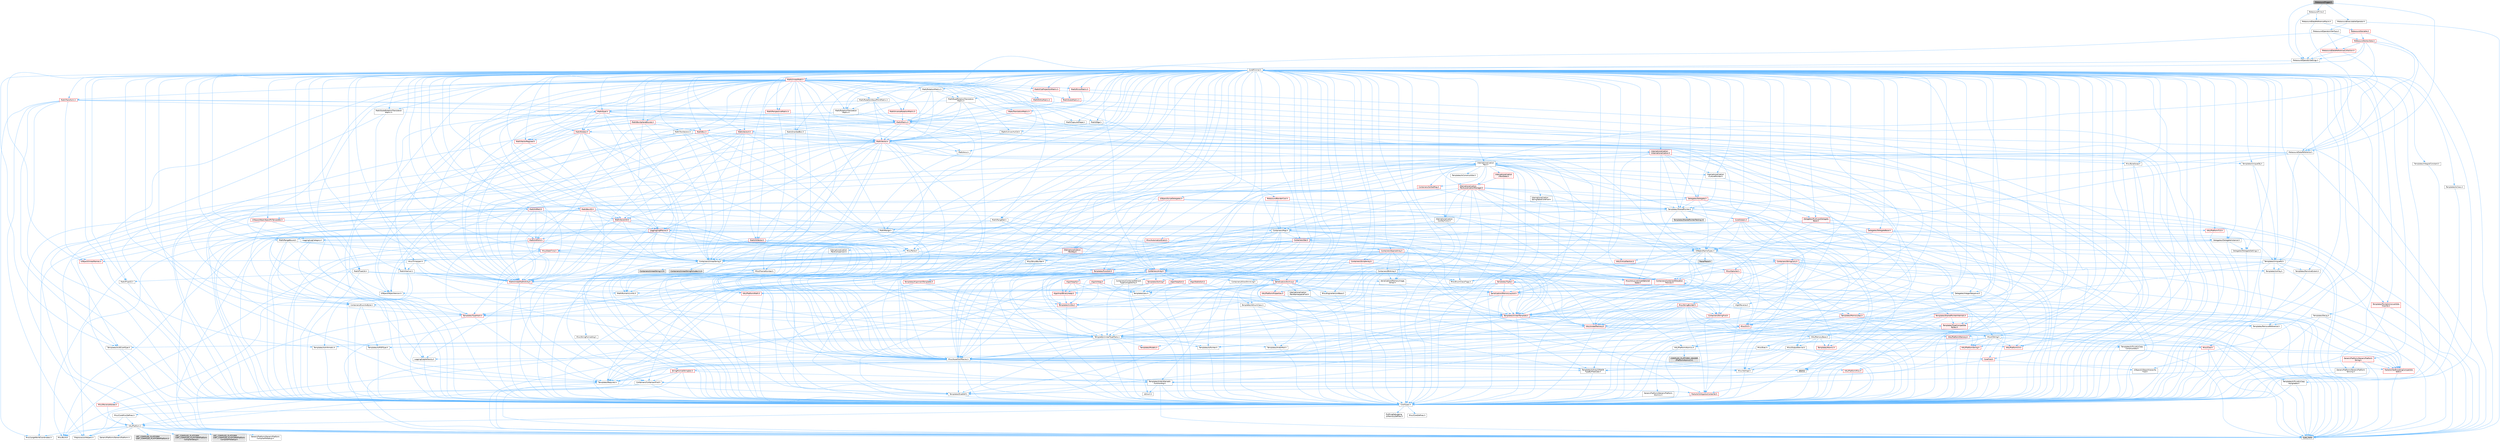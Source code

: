 digraph "MetasoundTrigger.h"
{
 // INTERACTIVE_SVG=YES
 // LATEX_PDF_SIZE
  bgcolor="transparent";
  edge [fontname=Helvetica,fontsize=10,labelfontname=Helvetica,labelfontsize=10];
  node [fontname=Helvetica,fontsize=10,shape=box,height=0.2,width=0.4];
  Node1 [id="Node000001",label="MetasoundTrigger.h",height=0.2,width=0.4,color="gray40", fillcolor="grey60", style="filled", fontcolor="black",tooltip=" "];
  Node1 -> Node2 [id="edge1_Node000001_Node000002",color="steelblue1",style="solid",tooltip=" "];
  Node2 [id="Node000002",label="MetasoundDataReference.h",height=0.2,width=0.4,color="grey40", fillcolor="white", style="filled",URL="$dc/d67/MetasoundDataReference_8h.html",tooltip=" "];
  Node2 -> Node3 [id="edge2_Node000002_Node000003",color="steelblue1",style="solid",tooltip=" "];
  Node3 [id="Node000003",label="type_traits",height=0.2,width=0.4,color="grey60", fillcolor="#E0E0E0", style="filled",tooltip=" "];
  Node2 -> Node4 [id="edge3_Node000002_Node000004",color="steelblue1",style="solid",tooltip=" "];
  Node4 [id="Node000004",label="Containers/UnrealString.h",height=0.2,width=0.4,color="grey40", fillcolor="white", style="filled",URL="$d5/dba/UnrealString_8h.html",tooltip=" "];
  Node4 -> Node5 [id="edge4_Node000004_Node000005",color="steelblue1",style="solid",tooltip=" "];
  Node5 [id="Node000005",label="Containers/UnrealStringIncludes.h.inl",height=0.2,width=0.4,color="grey60", fillcolor="#E0E0E0", style="filled",tooltip=" "];
  Node4 -> Node6 [id="edge5_Node000004_Node000006",color="steelblue1",style="solid",tooltip=" "];
  Node6 [id="Node000006",label="Containers/UnrealString.h.inl",height=0.2,width=0.4,color="grey60", fillcolor="#E0E0E0", style="filled",tooltip=" "];
  Node4 -> Node7 [id="edge6_Node000004_Node000007",color="steelblue1",style="solid",tooltip=" "];
  Node7 [id="Node000007",label="Misc/StringFormatArg.h",height=0.2,width=0.4,color="grey40", fillcolor="white", style="filled",URL="$d2/d16/StringFormatArg_8h.html",tooltip=" "];
  Node7 -> Node8 [id="edge7_Node000007_Node000008",color="steelblue1",style="solid",tooltip=" "];
  Node8 [id="Node000008",label="Containers/ContainersFwd.h",height=0.2,width=0.4,color="grey40", fillcolor="white", style="filled",URL="$d4/d0a/ContainersFwd_8h.html",tooltip=" "];
  Node8 -> Node9 [id="edge8_Node000008_Node000009",color="steelblue1",style="solid",tooltip=" "];
  Node9 [id="Node000009",label="HAL/Platform.h",height=0.2,width=0.4,color="grey40", fillcolor="white", style="filled",URL="$d9/dd0/Platform_8h.html",tooltip=" "];
  Node9 -> Node10 [id="edge9_Node000009_Node000010",color="steelblue1",style="solid",tooltip=" "];
  Node10 [id="Node000010",label="Misc/Build.h",height=0.2,width=0.4,color="grey40", fillcolor="white", style="filled",URL="$d3/dbb/Build_8h.html",tooltip=" "];
  Node9 -> Node11 [id="edge10_Node000009_Node000011",color="steelblue1",style="solid",tooltip=" "];
  Node11 [id="Node000011",label="Misc/LargeWorldCoordinates.h",height=0.2,width=0.4,color="grey40", fillcolor="white", style="filled",URL="$d2/dcb/LargeWorldCoordinates_8h.html",tooltip=" "];
  Node9 -> Node3 [id="edge11_Node000009_Node000003",color="steelblue1",style="solid",tooltip=" "];
  Node9 -> Node12 [id="edge12_Node000009_Node000012",color="steelblue1",style="solid",tooltip=" "];
  Node12 [id="Node000012",label="PreprocessorHelpers.h",height=0.2,width=0.4,color="grey40", fillcolor="white", style="filled",URL="$db/ddb/PreprocessorHelpers_8h.html",tooltip=" "];
  Node9 -> Node13 [id="edge13_Node000009_Node000013",color="steelblue1",style="solid",tooltip=" "];
  Node13 [id="Node000013",label="UBT_COMPILED_PLATFORM\l/UBT_COMPILED_PLATFORMPlatform\lCompilerPreSetup.h",height=0.2,width=0.4,color="grey60", fillcolor="#E0E0E0", style="filled",tooltip=" "];
  Node9 -> Node14 [id="edge14_Node000009_Node000014",color="steelblue1",style="solid",tooltip=" "];
  Node14 [id="Node000014",label="GenericPlatform/GenericPlatform\lCompilerPreSetup.h",height=0.2,width=0.4,color="grey40", fillcolor="white", style="filled",URL="$d9/dc8/GenericPlatformCompilerPreSetup_8h.html",tooltip=" "];
  Node9 -> Node15 [id="edge15_Node000009_Node000015",color="steelblue1",style="solid",tooltip=" "];
  Node15 [id="Node000015",label="GenericPlatform/GenericPlatform.h",height=0.2,width=0.4,color="grey40", fillcolor="white", style="filled",URL="$d6/d84/GenericPlatform_8h.html",tooltip=" "];
  Node9 -> Node16 [id="edge16_Node000009_Node000016",color="steelblue1",style="solid",tooltip=" "];
  Node16 [id="Node000016",label="UBT_COMPILED_PLATFORM\l/UBT_COMPILED_PLATFORMPlatform.h",height=0.2,width=0.4,color="grey60", fillcolor="#E0E0E0", style="filled",tooltip=" "];
  Node9 -> Node17 [id="edge17_Node000009_Node000017",color="steelblue1",style="solid",tooltip=" "];
  Node17 [id="Node000017",label="UBT_COMPILED_PLATFORM\l/UBT_COMPILED_PLATFORMPlatform\lCompilerSetup.h",height=0.2,width=0.4,color="grey60", fillcolor="#E0E0E0", style="filled",tooltip=" "];
  Node8 -> Node18 [id="edge18_Node000008_Node000018",color="steelblue1",style="solid",tooltip=" "];
  Node18 [id="Node000018",label="CoreTypes.h",height=0.2,width=0.4,color="grey40", fillcolor="white", style="filled",URL="$dc/dec/CoreTypes_8h.html",tooltip=" "];
  Node18 -> Node9 [id="edge19_Node000018_Node000009",color="steelblue1",style="solid",tooltip=" "];
  Node18 -> Node19 [id="edge20_Node000018_Node000019",color="steelblue1",style="solid",tooltip=" "];
  Node19 [id="Node000019",label="ProfilingDebugging\l/UMemoryDefines.h",height=0.2,width=0.4,color="grey40", fillcolor="white", style="filled",URL="$d2/da2/UMemoryDefines_8h.html",tooltip=" "];
  Node18 -> Node20 [id="edge21_Node000018_Node000020",color="steelblue1",style="solid",tooltip=" "];
  Node20 [id="Node000020",label="Misc/CoreMiscDefines.h",height=0.2,width=0.4,color="grey40", fillcolor="white", style="filled",URL="$da/d38/CoreMiscDefines_8h.html",tooltip=" "];
  Node20 -> Node9 [id="edge22_Node000020_Node000009",color="steelblue1",style="solid",tooltip=" "];
  Node20 -> Node12 [id="edge23_Node000020_Node000012",color="steelblue1",style="solid",tooltip=" "];
  Node18 -> Node21 [id="edge24_Node000018_Node000021",color="steelblue1",style="solid",tooltip=" "];
  Node21 [id="Node000021",label="Misc/CoreDefines.h",height=0.2,width=0.4,color="grey40", fillcolor="white", style="filled",URL="$d3/dd2/CoreDefines_8h.html",tooltip=" "];
  Node8 -> Node22 [id="edge25_Node000008_Node000022",color="steelblue1",style="solid",tooltip=" "];
  Node22 [id="Node000022",label="Traits/IsContiguousContainer.h",height=0.2,width=0.4,color="red", fillcolor="#FFF0F0", style="filled",URL="$d5/d3c/IsContiguousContainer_8h.html",tooltip=" "];
  Node22 -> Node18 [id="edge26_Node000022_Node000018",color="steelblue1",style="solid",tooltip=" "];
  Node2 -> Node9 [id="edge27_Node000002_Node000009",color="steelblue1",style="solid",tooltip=" "];
  Node2 -> Node25 [id="edge28_Node000002_Node000025",color="steelblue1",style="solid",tooltip=" "];
  Node25 [id="Node000025",label="Internationalization\l/Text.h",height=0.2,width=0.4,color="grey40", fillcolor="white", style="filled",URL="$d6/d35/Text_8h.html",tooltip=" "];
  Node25 -> Node18 [id="edge29_Node000025_Node000018",color="steelblue1",style="solid",tooltip=" "];
  Node25 -> Node26 [id="edge30_Node000025_Node000026",color="steelblue1",style="solid",tooltip=" "];
  Node26 [id="Node000026",label="HAL/PlatformAtomics.h",height=0.2,width=0.4,color="grey40", fillcolor="white", style="filled",URL="$d3/d36/PlatformAtomics_8h.html",tooltip=" "];
  Node26 -> Node18 [id="edge31_Node000026_Node000018",color="steelblue1",style="solid",tooltip=" "];
  Node26 -> Node27 [id="edge32_Node000026_Node000027",color="steelblue1",style="solid",tooltip=" "];
  Node27 [id="Node000027",label="GenericPlatform/GenericPlatform\lAtomics.h",height=0.2,width=0.4,color="grey40", fillcolor="white", style="filled",URL="$da/d72/GenericPlatformAtomics_8h.html",tooltip=" "];
  Node27 -> Node18 [id="edge33_Node000027_Node000018",color="steelblue1",style="solid",tooltip=" "];
  Node26 -> Node28 [id="edge34_Node000026_Node000028",color="steelblue1",style="solid",tooltip=" "];
  Node28 [id="Node000028",label="COMPILED_PLATFORM_HEADER\l(PlatformAtomics.h)",height=0.2,width=0.4,color="grey60", fillcolor="#E0E0E0", style="filled",tooltip=" "];
  Node25 -> Node29 [id="edge35_Node000025_Node000029",color="steelblue1",style="solid",tooltip=" "];
  Node29 [id="Node000029",label="Misc/AssertionMacros.h",height=0.2,width=0.4,color="grey40", fillcolor="white", style="filled",URL="$d0/dfa/AssertionMacros_8h.html",tooltip=" "];
  Node29 -> Node18 [id="edge36_Node000029_Node000018",color="steelblue1",style="solid",tooltip=" "];
  Node29 -> Node9 [id="edge37_Node000029_Node000009",color="steelblue1",style="solid",tooltip=" "];
  Node29 -> Node30 [id="edge38_Node000029_Node000030",color="steelblue1",style="solid",tooltip=" "];
  Node30 [id="Node000030",label="HAL/PlatformMisc.h",height=0.2,width=0.4,color="red", fillcolor="#FFF0F0", style="filled",URL="$d0/df5/PlatformMisc_8h.html",tooltip=" "];
  Node30 -> Node18 [id="edge39_Node000030_Node000018",color="steelblue1",style="solid",tooltip=" "];
  Node29 -> Node12 [id="edge40_Node000029_Node000012",color="steelblue1",style="solid",tooltip=" "];
  Node29 -> Node59 [id="edge41_Node000029_Node000059",color="steelblue1",style="solid",tooltip=" "];
  Node59 [id="Node000059",label="Templates/EnableIf.h",height=0.2,width=0.4,color="grey40", fillcolor="white", style="filled",URL="$d7/d60/EnableIf_8h.html",tooltip=" "];
  Node59 -> Node18 [id="edge42_Node000059_Node000018",color="steelblue1",style="solid",tooltip=" "];
  Node29 -> Node60 [id="edge43_Node000029_Node000060",color="steelblue1",style="solid",tooltip=" "];
  Node60 [id="Node000060",label="Templates/IsArrayOrRefOf\lTypeByPredicate.h",height=0.2,width=0.4,color="grey40", fillcolor="white", style="filled",URL="$d6/da1/IsArrayOrRefOfTypeByPredicate_8h.html",tooltip=" "];
  Node60 -> Node18 [id="edge44_Node000060_Node000018",color="steelblue1",style="solid",tooltip=" "];
  Node29 -> Node61 [id="edge45_Node000029_Node000061",color="steelblue1",style="solid",tooltip=" "];
  Node61 [id="Node000061",label="Templates/IsValidVariadic\lFunctionArg.h",height=0.2,width=0.4,color="grey40", fillcolor="white", style="filled",URL="$d0/dc8/IsValidVariadicFunctionArg_8h.html",tooltip=" "];
  Node61 -> Node18 [id="edge46_Node000061_Node000018",color="steelblue1",style="solid",tooltip=" "];
  Node61 -> Node62 [id="edge47_Node000061_Node000062",color="steelblue1",style="solid",tooltip=" "];
  Node62 [id="Node000062",label="IsEnum.h",height=0.2,width=0.4,color="grey40", fillcolor="white", style="filled",URL="$d4/de5/IsEnum_8h.html",tooltip=" "];
  Node61 -> Node3 [id="edge48_Node000061_Node000003",color="steelblue1",style="solid",tooltip=" "];
  Node29 -> Node63 [id="edge49_Node000029_Node000063",color="steelblue1",style="solid",tooltip=" "];
  Node63 [id="Node000063",label="Traits/IsCharEncodingCompatible\lWith.h",height=0.2,width=0.4,color="red", fillcolor="#FFF0F0", style="filled",URL="$df/dd1/IsCharEncodingCompatibleWith_8h.html",tooltip=" "];
  Node63 -> Node3 [id="edge50_Node000063_Node000003",color="steelblue1",style="solid",tooltip=" "];
  Node29 -> Node65 [id="edge51_Node000029_Node000065",color="steelblue1",style="solid",tooltip=" "];
  Node65 [id="Node000065",label="Misc/VarArgs.h",height=0.2,width=0.4,color="grey40", fillcolor="white", style="filled",URL="$d5/d6f/VarArgs_8h.html",tooltip=" "];
  Node65 -> Node18 [id="edge52_Node000065_Node000018",color="steelblue1",style="solid",tooltip=" "];
  Node29 -> Node66 [id="edge53_Node000029_Node000066",color="steelblue1",style="solid",tooltip=" "];
  Node66 [id="Node000066",label="String/FormatStringSan.h",height=0.2,width=0.4,color="red", fillcolor="#FFF0F0", style="filled",URL="$d3/d8b/FormatStringSan_8h.html",tooltip=" "];
  Node66 -> Node3 [id="edge54_Node000066_Node000003",color="steelblue1",style="solid",tooltip=" "];
  Node66 -> Node18 [id="edge55_Node000066_Node000018",color="steelblue1",style="solid",tooltip=" "];
  Node66 -> Node67 [id="edge56_Node000066_Node000067",color="steelblue1",style="solid",tooltip=" "];
  Node67 [id="Node000067",label="Templates/Requires.h",height=0.2,width=0.4,color="grey40", fillcolor="white", style="filled",URL="$dc/d96/Requires_8h.html",tooltip=" "];
  Node67 -> Node59 [id="edge57_Node000067_Node000059",color="steelblue1",style="solid",tooltip=" "];
  Node67 -> Node3 [id="edge58_Node000067_Node000003",color="steelblue1",style="solid",tooltip=" "];
  Node66 -> Node61 [id="edge59_Node000066_Node000061",color="steelblue1",style="solid",tooltip=" "];
  Node66 -> Node8 [id="edge60_Node000066_Node000008",color="steelblue1",style="solid",tooltip=" "];
  Node29 -> Node72 [id="edge61_Node000029_Node000072",color="steelblue1",style="solid",tooltip=" "];
  Node72 [id="Node000072",label="atomic",height=0.2,width=0.4,color="grey60", fillcolor="#E0E0E0", style="filled",tooltip=" "];
  Node25 -> Node50 [id="edge62_Node000025_Node000050",color="steelblue1",style="solid",tooltip=" "];
  Node50 [id="Node000050",label="Misc/EnumClassFlags.h",height=0.2,width=0.4,color="grey40", fillcolor="white", style="filled",URL="$d8/de7/EnumClassFlags_8h.html",tooltip=" "];
  Node25 -> Node73 [id="edge63_Node000025_Node000073",color="steelblue1",style="solid",tooltip=" "];
  Node73 [id="Node000073",label="Templates/UnrealTypeTraits.h",height=0.2,width=0.4,color="grey40", fillcolor="white", style="filled",URL="$d2/d2d/UnrealTypeTraits_8h.html",tooltip=" "];
  Node73 -> Node18 [id="edge64_Node000073_Node000018",color="steelblue1",style="solid",tooltip=" "];
  Node73 -> Node74 [id="edge65_Node000073_Node000074",color="steelblue1",style="solid",tooltip=" "];
  Node74 [id="Node000074",label="Templates/IsPointer.h",height=0.2,width=0.4,color="grey40", fillcolor="white", style="filled",URL="$d7/d05/IsPointer_8h.html",tooltip=" "];
  Node74 -> Node18 [id="edge66_Node000074_Node000018",color="steelblue1",style="solid",tooltip=" "];
  Node73 -> Node29 [id="edge67_Node000073_Node000029",color="steelblue1",style="solid",tooltip=" "];
  Node73 -> Node75 [id="edge68_Node000073_Node000075",color="steelblue1",style="solid",tooltip=" "];
  Node75 [id="Node000075",label="Templates/AndOrNot.h",height=0.2,width=0.4,color="grey40", fillcolor="white", style="filled",URL="$db/d0a/AndOrNot_8h.html",tooltip=" "];
  Node75 -> Node18 [id="edge69_Node000075_Node000018",color="steelblue1",style="solid",tooltip=" "];
  Node73 -> Node59 [id="edge70_Node000073_Node000059",color="steelblue1",style="solid",tooltip=" "];
  Node73 -> Node76 [id="edge71_Node000073_Node000076",color="steelblue1",style="solid",tooltip=" "];
  Node76 [id="Node000076",label="Templates/IsArithmetic.h",height=0.2,width=0.4,color="grey40", fillcolor="white", style="filled",URL="$d2/d5d/IsArithmetic_8h.html",tooltip=" "];
  Node76 -> Node18 [id="edge72_Node000076_Node000018",color="steelblue1",style="solid",tooltip=" "];
  Node73 -> Node62 [id="edge73_Node000073_Node000062",color="steelblue1",style="solid",tooltip=" "];
  Node73 -> Node77 [id="edge74_Node000073_Node000077",color="steelblue1",style="solid",tooltip=" "];
  Node77 [id="Node000077",label="Templates/Models.h",height=0.2,width=0.4,color="red", fillcolor="#FFF0F0", style="filled",URL="$d3/d0c/Models_8h.html",tooltip=" "];
  Node73 -> Node78 [id="edge75_Node000073_Node000078",color="steelblue1",style="solid",tooltip=" "];
  Node78 [id="Node000078",label="Templates/IsPODType.h",height=0.2,width=0.4,color="grey40", fillcolor="white", style="filled",URL="$d7/db1/IsPODType_8h.html",tooltip=" "];
  Node78 -> Node18 [id="edge76_Node000078_Node000018",color="steelblue1",style="solid",tooltip=" "];
  Node73 -> Node79 [id="edge77_Node000073_Node000079",color="steelblue1",style="solid",tooltip=" "];
  Node79 [id="Node000079",label="Templates/IsUECoreType.h",height=0.2,width=0.4,color="grey40", fillcolor="white", style="filled",URL="$d1/db8/IsUECoreType_8h.html",tooltip=" "];
  Node79 -> Node18 [id="edge78_Node000079_Node000018",color="steelblue1",style="solid",tooltip=" "];
  Node79 -> Node3 [id="edge79_Node000079_Node000003",color="steelblue1",style="solid",tooltip=" "];
  Node73 -> Node80 [id="edge80_Node000073_Node000080",color="steelblue1",style="solid",tooltip=" "];
  Node80 [id="Node000080",label="Templates/IsTriviallyCopy\lConstructible.h",height=0.2,width=0.4,color="grey40", fillcolor="white", style="filled",URL="$d3/d78/IsTriviallyCopyConstructible_8h.html",tooltip=" "];
  Node80 -> Node18 [id="edge81_Node000080_Node000018",color="steelblue1",style="solid",tooltip=" "];
  Node80 -> Node3 [id="edge82_Node000080_Node000003",color="steelblue1",style="solid",tooltip=" "];
  Node25 -> Node81 [id="edge83_Node000025_Node000081",color="steelblue1",style="solid",tooltip=" "];
  Node81 [id="Node000081",label="Containers/Array.h",height=0.2,width=0.4,color="red", fillcolor="#FFF0F0", style="filled",URL="$df/dd0/Array_8h.html",tooltip=" "];
  Node81 -> Node18 [id="edge84_Node000081_Node000018",color="steelblue1",style="solid",tooltip=" "];
  Node81 -> Node29 [id="edge85_Node000081_Node000029",color="steelblue1",style="solid",tooltip=" "];
  Node81 -> Node82 [id="edge86_Node000081_Node000082",color="steelblue1",style="solid",tooltip=" "];
  Node82 [id="Node000082",label="Misc/IntrusiveUnsetOptional\lState.h",height=0.2,width=0.4,color="red", fillcolor="#FFF0F0", style="filled",URL="$d2/d0a/IntrusiveUnsetOptionalState_8h.html",tooltip=" "];
  Node81 -> Node84 [id="edge87_Node000081_Node000084",color="steelblue1",style="solid",tooltip=" "];
  Node84 [id="Node000084",label="Misc/ReverseIterate.h",height=0.2,width=0.4,color="red", fillcolor="#FFF0F0", style="filled",URL="$db/de3/ReverseIterate_8h.html",tooltip=" "];
  Node84 -> Node9 [id="edge88_Node000084_Node000009",color="steelblue1",style="solid",tooltip=" "];
  Node81 -> Node86 [id="edge89_Node000081_Node000086",color="steelblue1",style="solid",tooltip=" "];
  Node86 [id="Node000086",label="HAL/UnrealMemory.h",height=0.2,width=0.4,color="red", fillcolor="#FFF0F0", style="filled",URL="$d9/d96/UnrealMemory_8h.html",tooltip=" "];
  Node86 -> Node18 [id="edge90_Node000086_Node000018",color="steelblue1",style="solid",tooltip=" "];
  Node86 -> Node90 [id="edge91_Node000086_Node000090",color="steelblue1",style="solid",tooltip=" "];
  Node90 [id="Node000090",label="HAL/MemoryBase.h",height=0.2,width=0.4,color="grey40", fillcolor="white", style="filled",URL="$d6/d9f/MemoryBase_8h.html",tooltip=" "];
  Node90 -> Node18 [id="edge92_Node000090_Node000018",color="steelblue1",style="solid",tooltip=" "];
  Node90 -> Node26 [id="edge93_Node000090_Node000026",color="steelblue1",style="solid",tooltip=" "];
  Node90 -> Node38 [id="edge94_Node000090_Node000038",color="steelblue1",style="solid",tooltip=" "];
  Node38 [id="Node000038",label="HAL/PlatformCrt.h",height=0.2,width=0.4,color="red", fillcolor="#FFF0F0", style="filled",URL="$d8/d75/PlatformCrt_8h.html",tooltip=" "];
  Node90 -> Node91 [id="edge95_Node000090_Node000091",color="steelblue1",style="solid",tooltip=" "];
  Node91 [id="Node000091",label="Misc/Exec.h",height=0.2,width=0.4,color="grey40", fillcolor="white", style="filled",URL="$de/ddb/Exec_8h.html",tooltip=" "];
  Node91 -> Node18 [id="edge96_Node000091_Node000018",color="steelblue1",style="solid",tooltip=" "];
  Node91 -> Node29 [id="edge97_Node000091_Node000029",color="steelblue1",style="solid",tooltip=" "];
  Node90 -> Node92 [id="edge98_Node000090_Node000092",color="steelblue1",style="solid",tooltip=" "];
  Node92 [id="Node000092",label="Misc/OutputDevice.h",height=0.2,width=0.4,color="grey40", fillcolor="white", style="filled",URL="$d7/d32/OutputDevice_8h.html",tooltip=" "];
  Node92 -> Node34 [id="edge99_Node000092_Node000034",color="steelblue1",style="solid",tooltip=" "];
  Node34 [id="Node000034",label="CoreFwd.h",height=0.2,width=0.4,color="red", fillcolor="#FFF0F0", style="filled",URL="$d1/d1e/CoreFwd_8h.html",tooltip=" "];
  Node34 -> Node18 [id="edge100_Node000034_Node000018",color="steelblue1",style="solid",tooltip=" "];
  Node34 -> Node8 [id="edge101_Node000034_Node000008",color="steelblue1",style="solid",tooltip=" "];
  Node34 -> Node36 [id="edge102_Node000034_Node000036",color="steelblue1",style="solid",tooltip=" "];
  Node36 [id="Node000036",label="UObject/UObjectHierarchy\lFwd.h",height=0.2,width=0.4,color="grey40", fillcolor="white", style="filled",URL="$d3/d13/UObjectHierarchyFwd_8h.html",tooltip=" "];
  Node92 -> Node18 [id="edge103_Node000092_Node000018",color="steelblue1",style="solid",tooltip=" "];
  Node92 -> Node93 [id="edge104_Node000092_Node000093",color="steelblue1",style="solid",tooltip=" "];
  Node93 [id="Node000093",label="Logging/LogVerbosity.h",height=0.2,width=0.4,color="grey40", fillcolor="white", style="filled",URL="$d2/d8f/LogVerbosity_8h.html",tooltip=" "];
  Node93 -> Node18 [id="edge105_Node000093_Node000018",color="steelblue1",style="solid",tooltip=" "];
  Node92 -> Node65 [id="edge106_Node000092_Node000065",color="steelblue1",style="solid",tooltip=" "];
  Node92 -> Node60 [id="edge107_Node000092_Node000060",color="steelblue1",style="solid",tooltip=" "];
  Node92 -> Node61 [id="edge108_Node000092_Node000061",color="steelblue1",style="solid",tooltip=" "];
  Node92 -> Node63 [id="edge109_Node000092_Node000063",color="steelblue1",style="solid",tooltip=" "];
  Node90 -> Node94 [id="edge110_Node000090_Node000094",color="steelblue1",style="solid",tooltip=" "];
  Node94 [id="Node000094",label="Templates/Atomic.h",height=0.2,width=0.4,color="red", fillcolor="#FFF0F0", style="filled",URL="$d3/d91/Atomic_8h.html",tooltip=" "];
  Node94 -> Node72 [id="edge111_Node000094_Node000072",color="steelblue1",style="solid",tooltip=" "];
  Node86 -> Node101 [id="edge112_Node000086_Node000101",color="steelblue1",style="solid",tooltip=" "];
  Node101 [id="Node000101",label="HAL/PlatformMemory.h",height=0.2,width=0.4,color="red", fillcolor="#FFF0F0", style="filled",URL="$de/d68/PlatformMemory_8h.html",tooltip=" "];
  Node101 -> Node18 [id="edge113_Node000101_Node000018",color="steelblue1",style="solid",tooltip=" "];
  Node86 -> Node74 [id="edge114_Node000086_Node000074",color="steelblue1",style="solid",tooltip=" "];
  Node81 -> Node73 [id="edge115_Node000081_Node000073",color="steelblue1",style="solid",tooltip=" "];
  Node81 -> Node104 [id="edge116_Node000081_Node000104",color="steelblue1",style="solid",tooltip=" "];
  Node104 [id="Node000104",label="Templates/UnrealTemplate.h",height=0.2,width=0.4,color="red", fillcolor="#FFF0F0", style="filled",URL="$d4/d24/UnrealTemplate_8h.html",tooltip=" "];
  Node104 -> Node18 [id="edge117_Node000104_Node000018",color="steelblue1",style="solid",tooltip=" "];
  Node104 -> Node74 [id="edge118_Node000104_Node000074",color="steelblue1",style="solid",tooltip=" "];
  Node104 -> Node86 [id="edge119_Node000104_Node000086",color="steelblue1",style="solid",tooltip=" "];
  Node104 -> Node73 [id="edge120_Node000104_Node000073",color="steelblue1",style="solid",tooltip=" "];
  Node104 -> Node107 [id="edge121_Node000104_Node000107",color="steelblue1",style="solid",tooltip=" "];
  Node107 [id="Node000107",label="Templates/RemoveReference.h",height=0.2,width=0.4,color="grey40", fillcolor="white", style="filled",URL="$da/dbe/RemoveReference_8h.html",tooltip=" "];
  Node107 -> Node18 [id="edge122_Node000107_Node000018",color="steelblue1",style="solid",tooltip=" "];
  Node104 -> Node67 [id="edge123_Node000104_Node000067",color="steelblue1",style="solid",tooltip=" "];
  Node104 -> Node108 [id="edge124_Node000104_Node000108",color="steelblue1",style="solid",tooltip=" "];
  Node108 [id="Node000108",label="Templates/TypeCompatible\lBytes.h",height=0.2,width=0.4,color="red", fillcolor="#FFF0F0", style="filled",URL="$df/d0a/TypeCompatibleBytes_8h.html",tooltip=" "];
  Node108 -> Node18 [id="edge125_Node000108_Node000018",color="steelblue1",style="solid",tooltip=" "];
  Node108 -> Node3 [id="edge126_Node000108_Node000003",color="steelblue1",style="solid",tooltip=" "];
  Node104 -> Node22 [id="edge127_Node000104_Node000022",color="steelblue1",style="solid",tooltip=" "];
  Node104 -> Node3 [id="edge128_Node000104_Node000003",color="steelblue1",style="solid",tooltip=" "];
  Node81 -> Node110 [id="edge129_Node000081_Node000110",color="steelblue1",style="solid",tooltip=" "];
  Node110 [id="Node000110",label="Containers/AllowShrinking.h",height=0.2,width=0.4,color="grey40", fillcolor="white", style="filled",URL="$d7/d1a/AllowShrinking_8h.html",tooltip=" "];
  Node110 -> Node18 [id="edge130_Node000110_Node000018",color="steelblue1",style="solid",tooltip=" "];
  Node81 -> Node111 [id="edge131_Node000081_Node000111",color="steelblue1",style="solid",tooltip=" "];
  Node111 [id="Node000111",label="Containers/ContainerAllocation\lPolicies.h",height=0.2,width=0.4,color="red", fillcolor="#FFF0F0", style="filled",URL="$d7/dff/ContainerAllocationPolicies_8h.html",tooltip=" "];
  Node111 -> Node18 [id="edge132_Node000111_Node000018",color="steelblue1",style="solid",tooltip=" "];
  Node111 -> Node111 [id="edge133_Node000111_Node000111",color="steelblue1",style="solid",tooltip=" "];
  Node111 -> Node113 [id="edge134_Node000111_Node000113",color="steelblue1",style="solid",tooltip=" "];
  Node113 [id="Node000113",label="HAL/PlatformMath.h",height=0.2,width=0.4,color="red", fillcolor="#FFF0F0", style="filled",URL="$dc/d53/PlatformMath_8h.html",tooltip=" "];
  Node113 -> Node18 [id="edge135_Node000113_Node000018",color="steelblue1",style="solid",tooltip=" "];
  Node111 -> Node86 [id="edge136_Node000111_Node000086",color="steelblue1",style="solid",tooltip=" "];
  Node111 -> Node48 [id="edge137_Node000111_Node000048",color="steelblue1",style="solid",tooltip=" "];
  Node48 [id="Node000048",label="Math/NumericLimits.h",height=0.2,width=0.4,color="grey40", fillcolor="white", style="filled",URL="$df/d1b/NumericLimits_8h.html",tooltip=" "];
  Node48 -> Node18 [id="edge138_Node000048_Node000018",color="steelblue1",style="solid",tooltip=" "];
  Node111 -> Node29 [id="edge139_Node000111_Node000029",color="steelblue1",style="solid",tooltip=" "];
  Node111 -> Node122 [id="edge140_Node000111_Node000122",color="steelblue1",style="solid",tooltip=" "];
  Node122 [id="Node000122",label="Templates/MemoryOps.h",height=0.2,width=0.4,color="red", fillcolor="#FFF0F0", style="filled",URL="$db/dea/MemoryOps_8h.html",tooltip=" "];
  Node122 -> Node18 [id="edge141_Node000122_Node000018",color="steelblue1",style="solid",tooltip=" "];
  Node122 -> Node86 [id="edge142_Node000122_Node000086",color="steelblue1",style="solid",tooltip=" "];
  Node122 -> Node99 [id="edge143_Node000122_Node000099",color="steelblue1",style="solid",tooltip=" "];
  Node99 [id="Node000099",label="Templates/IsTriviallyCopy\lAssignable.h",height=0.2,width=0.4,color="grey40", fillcolor="white", style="filled",URL="$d2/df2/IsTriviallyCopyAssignable_8h.html",tooltip=" "];
  Node99 -> Node18 [id="edge144_Node000099_Node000018",color="steelblue1",style="solid",tooltip=" "];
  Node99 -> Node3 [id="edge145_Node000099_Node000003",color="steelblue1",style="solid",tooltip=" "];
  Node122 -> Node80 [id="edge146_Node000122_Node000080",color="steelblue1",style="solid",tooltip=" "];
  Node122 -> Node67 [id="edge147_Node000122_Node000067",color="steelblue1",style="solid",tooltip=" "];
  Node122 -> Node73 [id="edge148_Node000122_Node000073",color="steelblue1",style="solid",tooltip=" "];
  Node122 -> Node3 [id="edge149_Node000122_Node000003",color="steelblue1",style="solid",tooltip=" "];
  Node111 -> Node108 [id="edge150_Node000111_Node000108",color="steelblue1",style="solid",tooltip=" "];
  Node111 -> Node3 [id="edge151_Node000111_Node000003",color="steelblue1",style="solid",tooltip=" "];
  Node81 -> Node123 [id="edge152_Node000081_Node000123",color="steelblue1",style="solid",tooltip=" "];
  Node123 [id="Node000123",label="Containers/ContainerElement\lTypeCompatibility.h",height=0.2,width=0.4,color="grey40", fillcolor="white", style="filled",URL="$df/ddf/ContainerElementTypeCompatibility_8h.html",tooltip=" "];
  Node123 -> Node18 [id="edge153_Node000123_Node000018",color="steelblue1",style="solid",tooltip=" "];
  Node123 -> Node73 [id="edge154_Node000123_Node000073",color="steelblue1",style="solid",tooltip=" "];
  Node81 -> Node124 [id="edge155_Node000081_Node000124",color="steelblue1",style="solid",tooltip=" "];
  Node124 [id="Node000124",label="Serialization/Archive.h",height=0.2,width=0.4,color="red", fillcolor="#FFF0F0", style="filled",URL="$d7/d3b/Archive_8h.html",tooltip=" "];
  Node124 -> Node34 [id="edge156_Node000124_Node000034",color="steelblue1",style="solid",tooltip=" "];
  Node124 -> Node18 [id="edge157_Node000124_Node000018",color="steelblue1",style="solid",tooltip=" "];
  Node124 -> Node125 [id="edge158_Node000124_Node000125",color="steelblue1",style="solid",tooltip=" "];
  Node125 [id="Node000125",label="HAL/PlatformProperties.h",height=0.2,width=0.4,color="red", fillcolor="#FFF0F0", style="filled",URL="$d9/db0/PlatformProperties_8h.html",tooltip=" "];
  Node125 -> Node18 [id="edge159_Node000125_Node000018",color="steelblue1",style="solid",tooltip=" "];
  Node124 -> Node128 [id="edge160_Node000124_Node000128",color="steelblue1",style="solid",tooltip=" "];
  Node128 [id="Node000128",label="Internationalization\l/TextNamespaceFwd.h",height=0.2,width=0.4,color="grey40", fillcolor="white", style="filled",URL="$d8/d97/TextNamespaceFwd_8h.html",tooltip=" "];
  Node128 -> Node18 [id="edge161_Node000128_Node000018",color="steelblue1",style="solid",tooltip=" "];
  Node124 -> Node29 [id="edge162_Node000124_Node000029",color="steelblue1",style="solid",tooltip=" "];
  Node124 -> Node10 [id="edge163_Node000124_Node000010",color="steelblue1",style="solid",tooltip=" "];
  Node124 -> Node129 [id="edge164_Node000124_Node000129",color="steelblue1",style="solid",tooltip=" "];
  Node129 [id="Node000129",label="Misc/EngineVersionBase.h",height=0.2,width=0.4,color="grey40", fillcolor="white", style="filled",URL="$d5/d2b/EngineVersionBase_8h.html",tooltip=" "];
  Node129 -> Node18 [id="edge165_Node000129_Node000018",color="steelblue1",style="solid",tooltip=" "];
  Node124 -> Node65 [id="edge166_Node000124_Node000065",color="steelblue1",style="solid",tooltip=" "];
  Node124 -> Node59 [id="edge167_Node000124_Node000059",color="steelblue1",style="solid",tooltip=" "];
  Node124 -> Node60 [id="edge168_Node000124_Node000060",color="steelblue1",style="solid",tooltip=" "];
  Node124 -> Node132 [id="edge169_Node000124_Node000132",color="steelblue1",style="solid",tooltip=" "];
  Node132 [id="Node000132",label="Templates/IsEnumClass.h",height=0.2,width=0.4,color="grey40", fillcolor="white", style="filled",URL="$d7/d15/IsEnumClass_8h.html",tooltip=" "];
  Node132 -> Node18 [id="edge170_Node000132_Node000018",color="steelblue1",style="solid",tooltip=" "];
  Node132 -> Node75 [id="edge171_Node000132_Node000075",color="steelblue1",style="solid",tooltip=" "];
  Node124 -> Node61 [id="edge172_Node000124_Node000061",color="steelblue1",style="solid",tooltip=" "];
  Node124 -> Node104 [id="edge173_Node000124_Node000104",color="steelblue1",style="solid",tooltip=" "];
  Node124 -> Node63 [id="edge174_Node000124_Node000063",color="steelblue1",style="solid",tooltip=" "];
  Node124 -> Node133 [id="edge175_Node000124_Node000133",color="steelblue1",style="solid",tooltip=" "];
  Node133 [id="Node000133",label="UObject/ObjectVersion.h",height=0.2,width=0.4,color="grey40", fillcolor="white", style="filled",URL="$da/d63/ObjectVersion_8h.html",tooltip=" "];
  Node133 -> Node18 [id="edge176_Node000133_Node000018",color="steelblue1",style="solid",tooltip=" "];
  Node81 -> Node134 [id="edge177_Node000081_Node000134",color="steelblue1",style="solid",tooltip=" "];
  Node134 [id="Node000134",label="Serialization/MemoryImage\lWriter.h",height=0.2,width=0.4,color="grey40", fillcolor="white", style="filled",URL="$d0/d08/MemoryImageWriter_8h.html",tooltip=" "];
  Node134 -> Node18 [id="edge178_Node000134_Node000018",color="steelblue1",style="solid",tooltip=" "];
  Node134 -> Node135 [id="edge179_Node000134_Node000135",color="steelblue1",style="solid",tooltip=" "];
  Node135 [id="Node000135",label="Serialization/MemoryLayout.h",height=0.2,width=0.4,color="red", fillcolor="#FFF0F0", style="filled",URL="$d7/d66/MemoryLayout_8h.html",tooltip=" "];
  Node135 -> Node138 [id="edge180_Node000135_Node000138",color="steelblue1",style="solid",tooltip=" "];
  Node138 [id="Node000138",label="Containers/EnumAsByte.h",height=0.2,width=0.4,color="grey40", fillcolor="white", style="filled",URL="$d6/d9a/EnumAsByte_8h.html",tooltip=" "];
  Node138 -> Node18 [id="edge181_Node000138_Node000018",color="steelblue1",style="solid",tooltip=" "];
  Node138 -> Node78 [id="edge182_Node000138_Node000078",color="steelblue1",style="solid",tooltip=" "];
  Node138 -> Node139 [id="edge183_Node000138_Node000139",color="steelblue1",style="solid",tooltip=" "];
  Node139 [id="Node000139",label="Templates/TypeHash.h",height=0.2,width=0.4,color="red", fillcolor="#FFF0F0", style="filled",URL="$d1/d62/TypeHash_8h.html",tooltip=" "];
  Node139 -> Node18 [id="edge184_Node000139_Node000018",color="steelblue1",style="solid",tooltip=" "];
  Node139 -> Node67 [id="edge185_Node000139_Node000067",color="steelblue1",style="solid",tooltip=" "];
  Node139 -> Node140 [id="edge186_Node000139_Node000140",color="steelblue1",style="solid",tooltip=" "];
  Node140 [id="Node000140",label="Misc/Crc.h",height=0.2,width=0.4,color="red", fillcolor="#FFF0F0", style="filled",URL="$d4/dd2/Crc_8h.html",tooltip=" "];
  Node140 -> Node18 [id="edge187_Node000140_Node000018",color="steelblue1",style="solid",tooltip=" "];
  Node140 -> Node88 [id="edge188_Node000140_Node000088",color="steelblue1",style="solid",tooltip=" "];
  Node88 [id="Node000088",label="HAL/PlatformString.h",height=0.2,width=0.4,color="red", fillcolor="#FFF0F0", style="filled",URL="$db/db5/PlatformString_8h.html",tooltip=" "];
  Node88 -> Node18 [id="edge189_Node000088_Node000018",color="steelblue1",style="solid",tooltip=" "];
  Node140 -> Node29 [id="edge190_Node000140_Node000029",color="steelblue1",style="solid",tooltip=" "];
  Node140 -> Node141 [id="edge191_Node000140_Node000141",color="steelblue1",style="solid",tooltip=" "];
  Node141 [id="Node000141",label="Misc/CString.h",height=0.2,width=0.4,color="grey40", fillcolor="white", style="filled",URL="$d2/d49/CString_8h.html",tooltip=" "];
  Node141 -> Node18 [id="edge192_Node000141_Node000018",color="steelblue1",style="solid",tooltip=" "];
  Node141 -> Node38 [id="edge193_Node000141_Node000038",color="steelblue1",style="solid",tooltip=" "];
  Node141 -> Node88 [id="edge194_Node000141_Node000088",color="steelblue1",style="solid",tooltip=" "];
  Node141 -> Node29 [id="edge195_Node000141_Node000029",color="steelblue1",style="solid",tooltip=" "];
  Node141 -> Node142 [id="edge196_Node000141_Node000142",color="steelblue1",style="solid",tooltip=" "];
  Node142 [id="Node000142",label="Misc/Char.h",height=0.2,width=0.4,color="red", fillcolor="#FFF0F0", style="filled",URL="$d0/d58/Char_8h.html",tooltip=" "];
  Node142 -> Node18 [id="edge197_Node000142_Node000018",color="steelblue1",style="solid",tooltip=" "];
  Node142 -> Node3 [id="edge198_Node000142_Node000003",color="steelblue1",style="solid",tooltip=" "];
  Node141 -> Node65 [id="edge199_Node000141_Node000065",color="steelblue1",style="solid",tooltip=" "];
  Node141 -> Node60 [id="edge200_Node000141_Node000060",color="steelblue1",style="solid",tooltip=" "];
  Node141 -> Node61 [id="edge201_Node000141_Node000061",color="steelblue1",style="solid",tooltip=" "];
  Node141 -> Node63 [id="edge202_Node000141_Node000063",color="steelblue1",style="solid",tooltip=" "];
  Node140 -> Node142 [id="edge203_Node000140_Node000142",color="steelblue1",style="solid",tooltip=" "];
  Node140 -> Node73 [id="edge204_Node000140_Node000073",color="steelblue1",style="solid",tooltip=" "];
  Node139 -> Node3 [id="edge205_Node000139_Node000003",color="steelblue1",style="solid",tooltip=" "];
  Node135 -> Node32 [id="edge206_Node000135_Node000032",color="steelblue1",style="solid",tooltip=" "];
  Node32 [id="Node000032",label="Containers/StringFwd.h",height=0.2,width=0.4,color="red", fillcolor="#FFF0F0", style="filled",URL="$df/d37/StringFwd_8h.html",tooltip=" "];
  Node32 -> Node18 [id="edge207_Node000032_Node000018",color="steelblue1",style="solid",tooltip=" "];
  Node32 -> Node22 [id="edge208_Node000032_Node000022",color="steelblue1",style="solid",tooltip=" "];
  Node135 -> Node86 [id="edge209_Node000135_Node000086",color="steelblue1",style="solid",tooltip=" "];
  Node135 -> Node59 [id="edge210_Node000135_Node000059",color="steelblue1",style="solid",tooltip=" "];
  Node135 -> Node77 [id="edge211_Node000135_Node000077",color="steelblue1",style="solid",tooltip=" "];
  Node135 -> Node104 [id="edge212_Node000135_Node000104",color="steelblue1",style="solid",tooltip=" "];
  Node81 -> Node148 [id="edge213_Node000081_Node000148",color="steelblue1",style="solid",tooltip=" "];
  Node148 [id="Node000148",label="Algo/Heapify.h",height=0.2,width=0.4,color="red", fillcolor="#FFF0F0", style="filled",URL="$d0/d2a/Heapify_8h.html",tooltip=" "];
  Node148 -> Node149 [id="edge214_Node000148_Node000149",color="steelblue1",style="solid",tooltip=" "];
  Node149 [id="Node000149",label="Algo/Impl/BinaryHeap.h",height=0.2,width=0.4,color="red", fillcolor="#FFF0F0", style="filled",URL="$d7/da3/Algo_2Impl_2BinaryHeap_8h.html",tooltip=" "];
  Node149 -> Node150 [id="edge215_Node000149_Node000150",color="steelblue1",style="solid",tooltip=" "];
  Node150 [id="Node000150",label="Templates/Invoke.h",height=0.2,width=0.4,color="red", fillcolor="#FFF0F0", style="filled",URL="$d7/deb/Invoke_8h.html",tooltip=" "];
  Node150 -> Node18 [id="edge216_Node000150_Node000018",color="steelblue1",style="solid",tooltip=" "];
  Node150 -> Node104 [id="edge217_Node000150_Node000104",color="steelblue1",style="solid",tooltip=" "];
  Node150 -> Node3 [id="edge218_Node000150_Node000003",color="steelblue1",style="solid",tooltip=" "];
  Node149 -> Node3 [id="edge219_Node000149_Node000003",color="steelblue1",style="solid",tooltip=" "];
  Node148 -> Node150 [id="edge220_Node000148_Node000150",color="steelblue1",style="solid",tooltip=" "];
  Node148 -> Node155 [id="edge221_Node000148_Node000155",color="steelblue1",style="solid",tooltip=" "];
  Node155 [id="Node000155",label="Templates/Less.h",height=0.2,width=0.4,color="grey40", fillcolor="white", style="filled",URL="$de/dc8/Less_8h.html",tooltip=" "];
  Node155 -> Node18 [id="edge222_Node000155_Node000018",color="steelblue1",style="solid",tooltip=" "];
  Node155 -> Node104 [id="edge223_Node000155_Node000104",color="steelblue1",style="solid",tooltip=" "];
  Node148 -> Node104 [id="edge224_Node000148_Node000104",color="steelblue1",style="solid",tooltip=" "];
  Node81 -> Node156 [id="edge225_Node000081_Node000156",color="steelblue1",style="solid",tooltip=" "];
  Node156 [id="Node000156",label="Algo/HeapSort.h",height=0.2,width=0.4,color="red", fillcolor="#FFF0F0", style="filled",URL="$d3/d92/HeapSort_8h.html",tooltip=" "];
  Node156 -> Node149 [id="edge226_Node000156_Node000149",color="steelblue1",style="solid",tooltip=" "];
  Node156 -> Node155 [id="edge227_Node000156_Node000155",color="steelblue1",style="solid",tooltip=" "];
  Node156 -> Node104 [id="edge228_Node000156_Node000104",color="steelblue1",style="solid",tooltip=" "];
  Node81 -> Node157 [id="edge229_Node000081_Node000157",color="steelblue1",style="solid",tooltip=" "];
  Node157 [id="Node000157",label="Algo/IsHeap.h",height=0.2,width=0.4,color="red", fillcolor="#FFF0F0", style="filled",URL="$de/d32/IsHeap_8h.html",tooltip=" "];
  Node157 -> Node149 [id="edge230_Node000157_Node000149",color="steelblue1",style="solid",tooltip=" "];
  Node157 -> Node150 [id="edge231_Node000157_Node000150",color="steelblue1",style="solid",tooltip=" "];
  Node157 -> Node155 [id="edge232_Node000157_Node000155",color="steelblue1",style="solid",tooltip=" "];
  Node157 -> Node104 [id="edge233_Node000157_Node000104",color="steelblue1",style="solid",tooltip=" "];
  Node81 -> Node149 [id="edge234_Node000081_Node000149",color="steelblue1",style="solid",tooltip=" "];
  Node81 -> Node158 [id="edge235_Node000081_Node000158",color="steelblue1",style="solid",tooltip=" "];
  Node158 [id="Node000158",label="Algo/StableSort.h",height=0.2,width=0.4,color="red", fillcolor="#FFF0F0", style="filled",URL="$d7/d3c/StableSort_8h.html",tooltip=" "];
  Node158 -> Node150 [id="edge236_Node000158_Node000150",color="steelblue1",style="solid",tooltip=" "];
  Node158 -> Node155 [id="edge237_Node000158_Node000155",color="steelblue1",style="solid",tooltip=" "];
  Node158 -> Node104 [id="edge238_Node000158_Node000104",color="steelblue1",style="solid",tooltip=" "];
  Node81 -> Node150 [id="edge239_Node000081_Node000150",color="steelblue1",style="solid",tooltip=" "];
  Node81 -> Node155 [id="edge240_Node000081_Node000155",color="steelblue1",style="solid",tooltip=" "];
  Node81 -> Node67 [id="edge241_Node000081_Node000067",color="steelblue1",style="solid",tooltip=" "];
  Node81 -> Node163 [id="edge242_Node000081_Node000163",color="steelblue1",style="solid",tooltip=" "];
  Node163 [id="Node000163",label="Templates/Sorting.h",height=0.2,width=0.4,color="red", fillcolor="#FFF0F0", style="filled",URL="$d3/d9e/Sorting_8h.html",tooltip=" "];
  Node163 -> Node18 [id="edge243_Node000163_Node000018",color="steelblue1",style="solid",tooltip=" "];
  Node163 -> Node113 [id="edge244_Node000163_Node000113",color="steelblue1",style="solid",tooltip=" "];
  Node163 -> Node155 [id="edge245_Node000163_Node000155",color="steelblue1",style="solid",tooltip=" "];
  Node81 -> Node167 [id="edge246_Node000081_Node000167",color="steelblue1",style="solid",tooltip=" "];
  Node167 [id="Node000167",label="Templates/AlignmentTemplates.h",height=0.2,width=0.4,color="red", fillcolor="#FFF0F0", style="filled",URL="$dd/d32/AlignmentTemplates_8h.html",tooltip=" "];
  Node167 -> Node18 [id="edge247_Node000167_Node000018",color="steelblue1",style="solid",tooltip=" "];
  Node167 -> Node74 [id="edge248_Node000167_Node000074",color="steelblue1",style="solid",tooltip=" "];
  Node81 -> Node3 [id="edge249_Node000081_Node000003",color="steelblue1",style="solid",tooltip=" "];
  Node25 -> Node4 [id="edge250_Node000025_Node000004",color="steelblue1",style="solid",tooltip=" "];
  Node25 -> Node168 [id="edge251_Node000025_Node000168",color="steelblue1",style="solid",tooltip=" "];
  Node168 [id="Node000168",label="Containers/SortedMap.h",height=0.2,width=0.4,color="red", fillcolor="#FFF0F0", style="filled",URL="$d1/dcf/SortedMap_8h.html",tooltip=" "];
  Node168 -> Node169 [id="edge252_Node000168_Node000169",color="steelblue1",style="solid",tooltip=" "];
  Node169 [id="Node000169",label="Containers/Map.h",height=0.2,width=0.4,color="grey40", fillcolor="white", style="filled",URL="$df/d79/Map_8h.html",tooltip=" "];
  Node169 -> Node18 [id="edge253_Node000169_Node000018",color="steelblue1",style="solid",tooltip=" "];
  Node169 -> Node170 [id="edge254_Node000169_Node000170",color="steelblue1",style="solid",tooltip=" "];
  Node170 [id="Node000170",label="Algo/Reverse.h",height=0.2,width=0.4,color="grey40", fillcolor="white", style="filled",URL="$d5/d93/Reverse_8h.html",tooltip=" "];
  Node170 -> Node18 [id="edge255_Node000170_Node000018",color="steelblue1",style="solid",tooltip=" "];
  Node170 -> Node104 [id="edge256_Node000170_Node000104",color="steelblue1",style="solid",tooltip=" "];
  Node169 -> Node123 [id="edge257_Node000169_Node000123",color="steelblue1",style="solid",tooltip=" "];
  Node169 -> Node171 [id="edge258_Node000169_Node000171",color="steelblue1",style="solid",tooltip=" "];
  Node171 [id="Node000171",label="Containers/Set.h",height=0.2,width=0.4,color="red", fillcolor="#FFF0F0", style="filled",URL="$d4/d45/Set_8h.html",tooltip=" "];
  Node171 -> Node111 [id="edge259_Node000171_Node000111",color="steelblue1",style="solid",tooltip=" "];
  Node171 -> Node123 [id="edge260_Node000171_Node000123",color="steelblue1",style="solid",tooltip=" "];
  Node171 -> Node173 [id="edge261_Node000171_Node000173",color="steelblue1",style="solid",tooltip=" "];
  Node173 [id="Node000173",label="Containers/SparseArray.h",height=0.2,width=0.4,color="red", fillcolor="#FFF0F0", style="filled",URL="$d5/dbf/SparseArray_8h.html",tooltip=" "];
  Node173 -> Node18 [id="edge262_Node000173_Node000018",color="steelblue1",style="solid",tooltip=" "];
  Node173 -> Node29 [id="edge263_Node000173_Node000029",color="steelblue1",style="solid",tooltip=" "];
  Node173 -> Node86 [id="edge264_Node000173_Node000086",color="steelblue1",style="solid",tooltip=" "];
  Node173 -> Node73 [id="edge265_Node000173_Node000073",color="steelblue1",style="solid",tooltip=" "];
  Node173 -> Node104 [id="edge266_Node000173_Node000104",color="steelblue1",style="solid",tooltip=" "];
  Node173 -> Node111 [id="edge267_Node000173_Node000111",color="steelblue1",style="solid",tooltip=" "];
  Node173 -> Node155 [id="edge268_Node000173_Node000155",color="steelblue1",style="solid",tooltip=" "];
  Node173 -> Node81 [id="edge269_Node000173_Node000081",color="steelblue1",style="solid",tooltip=" "];
  Node173 -> Node166 [id="edge270_Node000173_Node000166",color="steelblue1",style="solid",tooltip=" "];
  Node166 [id="Node000166",label="Math/UnrealMathUtility.h",height=0.2,width=0.4,color="red", fillcolor="#FFF0F0", style="filled",URL="$db/db8/UnrealMathUtility_8h.html",tooltip=" "];
  Node166 -> Node18 [id="edge271_Node000166_Node000018",color="steelblue1",style="solid",tooltip=" "];
  Node166 -> Node29 [id="edge272_Node000166_Node000029",color="steelblue1",style="solid",tooltip=" "];
  Node166 -> Node113 [id="edge273_Node000166_Node000113",color="steelblue1",style="solid",tooltip=" "];
  Node166 -> Node67 [id="edge274_Node000166_Node000067",color="steelblue1",style="solid",tooltip=" "];
  Node173 -> Node174 [id="edge275_Node000173_Node000174",color="steelblue1",style="solid",tooltip=" "];
  Node174 [id="Node000174",label="Containers/ScriptArray.h",height=0.2,width=0.4,color="red", fillcolor="#FFF0F0", style="filled",URL="$dc/daf/ScriptArray_8h.html",tooltip=" "];
  Node174 -> Node18 [id="edge276_Node000174_Node000018",color="steelblue1",style="solid",tooltip=" "];
  Node174 -> Node29 [id="edge277_Node000174_Node000029",color="steelblue1",style="solid",tooltip=" "];
  Node174 -> Node86 [id="edge278_Node000174_Node000086",color="steelblue1",style="solid",tooltip=" "];
  Node174 -> Node110 [id="edge279_Node000174_Node000110",color="steelblue1",style="solid",tooltip=" "];
  Node174 -> Node111 [id="edge280_Node000174_Node000111",color="steelblue1",style="solid",tooltip=" "];
  Node174 -> Node81 [id="edge281_Node000174_Node000081",color="steelblue1",style="solid",tooltip=" "];
  Node173 -> Node175 [id="edge282_Node000173_Node000175",color="steelblue1",style="solid",tooltip=" "];
  Node175 [id="Node000175",label="Containers/BitArray.h",height=0.2,width=0.4,color="grey40", fillcolor="white", style="filled",URL="$d1/de4/BitArray_8h.html",tooltip=" "];
  Node175 -> Node111 [id="edge283_Node000175_Node000111",color="steelblue1",style="solid",tooltip=" "];
  Node175 -> Node18 [id="edge284_Node000175_Node000018",color="steelblue1",style="solid",tooltip=" "];
  Node175 -> Node26 [id="edge285_Node000175_Node000026",color="steelblue1",style="solid",tooltip=" "];
  Node175 -> Node86 [id="edge286_Node000175_Node000086",color="steelblue1",style="solid",tooltip=" "];
  Node175 -> Node166 [id="edge287_Node000175_Node000166",color="steelblue1",style="solid",tooltip=" "];
  Node175 -> Node29 [id="edge288_Node000175_Node000029",color="steelblue1",style="solid",tooltip=" "];
  Node175 -> Node50 [id="edge289_Node000175_Node000050",color="steelblue1",style="solid",tooltip=" "];
  Node175 -> Node124 [id="edge290_Node000175_Node000124",color="steelblue1",style="solid",tooltip=" "];
  Node175 -> Node134 [id="edge291_Node000175_Node000134",color="steelblue1",style="solid",tooltip=" "];
  Node175 -> Node135 [id="edge292_Node000175_Node000135",color="steelblue1",style="solid",tooltip=" "];
  Node175 -> Node59 [id="edge293_Node000175_Node000059",color="steelblue1",style="solid",tooltip=" "];
  Node175 -> Node150 [id="edge294_Node000175_Node000150",color="steelblue1",style="solid",tooltip=" "];
  Node175 -> Node104 [id="edge295_Node000175_Node000104",color="steelblue1",style="solid",tooltip=" "];
  Node175 -> Node73 [id="edge296_Node000175_Node000073",color="steelblue1",style="solid",tooltip=" "];
  Node173 -> Node134 [id="edge297_Node000173_Node000134",color="steelblue1",style="solid",tooltip=" "];
  Node173 -> Node4 [id="edge298_Node000173_Node000004",color="steelblue1",style="solid",tooltip=" "];
  Node173 -> Node82 [id="edge299_Node000173_Node000082",color="steelblue1",style="solid",tooltip=" "];
  Node171 -> Node8 [id="edge300_Node000171_Node000008",color="steelblue1",style="solid",tooltip=" "];
  Node171 -> Node166 [id="edge301_Node000171_Node000166",color="steelblue1",style="solid",tooltip=" "];
  Node171 -> Node29 [id="edge302_Node000171_Node000029",color="steelblue1",style="solid",tooltip=" "];
  Node171 -> Node192 [id="edge303_Node000171_Node000192",color="steelblue1",style="solid",tooltip=" "];
  Node192 [id="Node000192",label="Misc/StructBuilder.h",height=0.2,width=0.4,color="grey40", fillcolor="white", style="filled",URL="$d9/db3/StructBuilder_8h.html",tooltip=" "];
  Node192 -> Node18 [id="edge304_Node000192_Node000018",color="steelblue1",style="solid",tooltip=" "];
  Node192 -> Node166 [id="edge305_Node000192_Node000166",color="steelblue1",style="solid",tooltip=" "];
  Node192 -> Node167 [id="edge306_Node000192_Node000167",color="steelblue1",style="solid",tooltip=" "];
  Node171 -> Node134 [id="edge307_Node000171_Node000134",color="steelblue1",style="solid",tooltip=" "];
  Node171 -> Node193 [id="edge308_Node000171_Node000193",color="steelblue1",style="solid",tooltip=" "];
  Node193 [id="Node000193",label="Templates/Function.h",height=0.2,width=0.4,color="red", fillcolor="#FFF0F0", style="filled",URL="$df/df5/Function_8h.html",tooltip=" "];
  Node193 -> Node18 [id="edge309_Node000193_Node000018",color="steelblue1",style="solid",tooltip=" "];
  Node193 -> Node29 [id="edge310_Node000193_Node000029",color="steelblue1",style="solid",tooltip=" "];
  Node193 -> Node82 [id="edge311_Node000193_Node000082",color="steelblue1",style="solid",tooltip=" "];
  Node193 -> Node86 [id="edge312_Node000193_Node000086",color="steelblue1",style="solid",tooltip=" "];
  Node193 -> Node73 [id="edge313_Node000193_Node000073",color="steelblue1",style="solid",tooltip=" "];
  Node193 -> Node150 [id="edge314_Node000193_Node000150",color="steelblue1",style="solid",tooltip=" "];
  Node193 -> Node104 [id="edge315_Node000193_Node000104",color="steelblue1",style="solid",tooltip=" "];
  Node193 -> Node67 [id="edge316_Node000193_Node000067",color="steelblue1",style="solid",tooltip=" "];
  Node193 -> Node166 [id="edge317_Node000193_Node000166",color="steelblue1",style="solid",tooltip=" "];
  Node193 -> Node3 [id="edge318_Node000193_Node000003",color="steelblue1",style="solid",tooltip=" "];
  Node171 -> Node163 [id="edge319_Node000171_Node000163",color="steelblue1",style="solid",tooltip=" "];
  Node171 -> Node139 [id="edge320_Node000171_Node000139",color="steelblue1",style="solid",tooltip=" "];
  Node171 -> Node104 [id="edge321_Node000171_Node000104",color="steelblue1",style="solid",tooltip=" "];
  Node171 -> Node3 [id="edge322_Node000171_Node000003",color="steelblue1",style="solid",tooltip=" "];
  Node169 -> Node4 [id="edge323_Node000169_Node000004",color="steelblue1",style="solid",tooltip=" "];
  Node169 -> Node29 [id="edge324_Node000169_Node000029",color="steelblue1",style="solid",tooltip=" "];
  Node169 -> Node192 [id="edge325_Node000169_Node000192",color="steelblue1",style="solid",tooltip=" "];
  Node169 -> Node193 [id="edge326_Node000169_Node000193",color="steelblue1",style="solid",tooltip=" "];
  Node169 -> Node163 [id="edge327_Node000169_Node000163",color="steelblue1",style="solid",tooltip=" "];
  Node169 -> Node196 [id="edge328_Node000169_Node000196",color="steelblue1",style="solid",tooltip=" "];
  Node196 [id="Node000196",label="Templates/Tuple.h",height=0.2,width=0.4,color="red", fillcolor="#FFF0F0", style="filled",URL="$d2/d4f/Tuple_8h.html",tooltip=" "];
  Node196 -> Node18 [id="edge329_Node000196_Node000018",color="steelblue1",style="solid",tooltip=" "];
  Node196 -> Node104 [id="edge330_Node000196_Node000104",color="steelblue1",style="solid",tooltip=" "];
  Node196 -> Node197 [id="edge331_Node000196_Node000197",color="steelblue1",style="solid",tooltip=" "];
  Node197 [id="Node000197",label="Delegates/IntegerSequence.h",height=0.2,width=0.4,color="grey40", fillcolor="white", style="filled",URL="$d2/dcc/IntegerSequence_8h.html",tooltip=" "];
  Node197 -> Node18 [id="edge332_Node000197_Node000018",color="steelblue1",style="solid",tooltip=" "];
  Node196 -> Node150 [id="edge333_Node000196_Node000150",color="steelblue1",style="solid",tooltip=" "];
  Node196 -> Node135 [id="edge334_Node000196_Node000135",color="steelblue1",style="solid",tooltip=" "];
  Node196 -> Node67 [id="edge335_Node000196_Node000067",color="steelblue1",style="solid",tooltip=" "];
  Node196 -> Node139 [id="edge336_Node000196_Node000139",color="steelblue1",style="solid",tooltip=" "];
  Node196 -> Node3 [id="edge337_Node000196_Node000003",color="steelblue1",style="solid",tooltip=" "];
  Node169 -> Node104 [id="edge338_Node000169_Node000104",color="steelblue1",style="solid",tooltip=" "];
  Node169 -> Node73 [id="edge339_Node000169_Node000073",color="steelblue1",style="solid",tooltip=" "];
  Node169 -> Node3 [id="edge340_Node000169_Node000003",color="steelblue1",style="solid",tooltip=" "];
  Node168 -> Node199 [id="edge341_Node000168_Node000199",color="steelblue1",style="solid",tooltip=" "];
  Node199 [id="Node000199",label="UObject/NameTypes.h",height=0.2,width=0.4,color="grey40", fillcolor="white", style="filled",URL="$d6/d35/NameTypes_8h.html",tooltip=" "];
  Node199 -> Node18 [id="edge342_Node000199_Node000018",color="steelblue1",style="solid",tooltip=" "];
  Node199 -> Node29 [id="edge343_Node000199_Node000029",color="steelblue1",style="solid",tooltip=" "];
  Node199 -> Node86 [id="edge344_Node000199_Node000086",color="steelblue1",style="solid",tooltip=" "];
  Node199 -> Node73 [id="edge345_Node000199_Node000073",color="steelblue1",style="solid",tooltip=" "];
  Node199 -> Node104 [id="edge346_Node000199_Node000104",color="steelblue1",style="solid",tooltip=" "];
  Node199 -> Node4 [id="edge347_Node000199_Node000004",color="steelblue1",style="solid",tooltip=" "];
  Node199 -> Node200 [id="edge348_Node000199_Node000200",color="steelblue1",style="solid",tooltip=" "];
  Node200 [id="Node000200",label="HAL/CriticalSection.h",height=0.2,width=0.4,color="red", fillcolor="#FFF0F0", style="filled",URL="$d6/d90/CriticalSection_8h.html",tooltip=" "];
  Node199 -> Node203 [id="edge349_Node000199_Node000203",color="steelblue1",style="solid",tooltip=" "];
  Node203 [id="Node000203",label="Containers/StringConv.h",height=0.2,width=0.4,color="red", fillcolor="#FFF0F0", style="filled",URL="$d3/ddf/StringConv_8h.html",tooltip=" "];
  Node203 -> Node18 [id="edge350_Node000203_Node000018",color="steelblue1",style="solid",tooltip=" "];
  Node203 -> Node29 [id="edge351_Node000203_Node000029",color="steelblue1",style="solid",tooltip=" "];
  Node203 -> Node111 [id="edge352_Node000203_Node000111",color="steelblue1",style="solid",tooltip=" "];
  Node203 -> Node81 [id="edge353_Node000203_Node000081",color="steelblue1",style="solid",tooltip=" "];
  Node203 -> Node141 [id="edge354_Node000203_Node000141",color="steelblue1",style="solid",tooltip=" "];
  Node203 -> Node189 [id="edge355_Node000203_Node000189",color="steelblue1",style="solid",tooltip=" "];
  Node189 [id="Node000189",label="Templates/IsArray.h",height=0.2,width=0.4,color="grey40", fillcolor="white", style="filled",URL="$d8/d8d/IsArray_8h.html",tooltip=" "];
  Node189 -> Node18 [id="edge356_Node000189_Node000018",color="steelblue1",style="solid",tooltip=" "];
  Node203 -> Node104 [id="edge357_Node000203_Node000104",color="steelblue1",style="solid",tooltip=" "];
  Node203 -> Node73 [id="edge358_Node000203_Node000073",color="steelblue1",style="solid",tooltip=" "];
  Node203 -> Node63 [id="edge359_Node000203_Node000063",color="steelblue1",style="solid",tooltip=" "];
  Node203 -> Node22 [id="edge360_Node000203_Node000022",color="steelblue1",style="solid",tooltip=" "];
  Node203 -> Node3 [id="edge361_Node000203_Node000003",color="steelblue1",style="solid",tooltip=" "];
  Node199 -> Node32 [id="edge362_Node000199_Node000032",color="steelblue1",style="solid",tooltip=" "];
  Node199 -> Node204 [id="edge363_Node000199_Node000204",color="steelblue1",style="solid",tooltip=" "];
  Node204 [id="Node000204",label="UObject/UnrealNames.h",height=0.2,width=0.4,color="red", fillcolor="#FFF0F0", style="filled",URL="$d8/db1/UnrealNames_8h.html",tooltip=" "];
  Node204 -> Node18 [id="edge364_Node000204_Node000018",color="steelblue1",style="solid",tooltip=" "];
  Node199 -> Node94 [id="edge365_Node000199_Node000094",color="steelblue1",style="solid",tooltip=" "];
  Node199 -> Node135 [id="edge366_Node000199_Node000135",color="steelblue1",style="solid",tooltip=" "];
  Node199 -> Node82 [id="edge367_Node000199_Node000082",color="steelblue1",style="solid",tooltip=" "];
  Node199 -> Node206 [id="edge368_Node000199_Node000206",color="steelblue1",style="solid",tooltip=" "];
  Node206 [id="Node000206",label="Misc/StringBuilder.h",height=0.2,width=0.4,color="red", fillcolor="#FFF0F0", style="filled",URL="$d4/d52/StringBuilder_8h.html",tooltip=" "];
  Node206 -> Node32 [id="edge369_Node000206_Node000032",color="steelblue1",style="solid",tooltip=" "];
  Node206 -> Node18 [id="edge370_Node000206_Node000018",color="steelblue1",style="solid",tooltip=" "];
  Node206 -> Node88 [id="edge371_Node000206_Node000088",color="steelblue1",style="solid",tooltip=" "];
  Node206 -> Node86 [id="edge372_Node000206_Node000086",color="steelblue1",style="solid",tooltip=" "];
  Node206 -> Node29 [id="edge373_Node000206_Node000029",color="steelblue1",style="solid",tooltip=" "];
  Node206 -> Node141 [id="edge374_Node000206_Node000141",color="steelblue1",style="solid",tooltip=" "];
  Node206 -> Node59 [id="edge375_Node000206_Node000059",color="steelblue1",style="solid",tooltip=" "];
  Node206 -> Node60 [id="edge376_Node000206_Node000060",color="steelblue1",style="solid",tooltip=" "];
  Node206 -> Node61 [id="edge377_Node000206_Node000061",color="steelblue1",style="solid",tooltip=" "];
  Node206 -> Node67 [id="edge378_Node000206_Node000067",color="steelblue1",style="solid",tooltip=" "];
  Node206 -> Node104 [id="edge379_Node000206_Node000104",color="steelblue1",style="solid",tooltip=" "];
  Node206 -> Node73 [id="edge380_Node000206_Node000073",color="steelblue1",style="solid",tooltip=" "];
  Node206 -> Node63 [id="edge381_Node000206_Node000063",color="steelblue1",style="solid",tooltip=" "];
  Node206 -> Node22 [id="edge382_Node000206_Node000022",color="steelblue1",style="solid",tooltip=" "];
  Node206 -> Node3 [id="edge383_Node000206_Node000003",color="steelblue1",style="solid",tooltip=" "];
  Node199 -> Node58 [id="edge384_Node000199_Node000058",color="steelblue1",style="solid",tooltip=" "];
  Node58 [id="Node000058",label="Trace/Trace.h",height=0.2,width=0.4,color="grey60", fillcolor="#E0E0E0", style="filled",tooltip=" "];
  Node25 -> Node138 [id="edge385_Node000025_Node000138",color="steelblue1",style="solid",tooltip=" "];
  Node25 -> Node212 [id="edge386_Node000025_Node000212",color="steelblue1",style="solid",tooltip=" "];
  Node212 [id="Node000212",label="Templates/SharedPointer.h",height=0.2,width=0.4,color="grey40", fillcolor="white", style="filled",URL="$d2/d17/SharedPointer_8h.html",tooltip=" "];
  Node212 -> Node18 [id="edge387_Node000212_Node000018",color="steelblue1",style="solid",tooltip=" "];
  Node212 -> Node82 [id="edge388_Node000212_Node000082",color="steelblue1",style="solid",tooltip=" "];
  Node212 -> Node213 [id="edge389_Node000212_Node000213",color="steelblue1",style="solid",tooltip=" "];
  Node213 [id="Node000213",label="Templates/PointerIsConvertible\lFromTo.h",height=0.2,width=0.4,color="red", fillcolor="#FFF0F0", style="filled",URL="$d6/d65/PointerIsConvertibleFromTo_8h.html",tooltip=" "];
  Node213 -> Node18 [id="edge390_Node000213_Node000018",color="steelblue1",style="solid",tooltip=" "];
  Node213 -> Node3 [id="edge391_Node000213_Node000003",color="steelblue1",style="solid",tooltip=" "];
  Node212 -> Node29 [id="edge392_Node000212_Node000029",color="steelblue1",style="solid",tooltip=" "];
  Node212 -> Node86 [id="edge393_Node000212_Node000086",color="steelblue1",style="solid",tooltip=" "];
  Node212 -> Node81 [id="edge394_Node000212_Node000081",color="steelblue1",style="solid",tooltip=" "];
  Node212 -> Node169 [id="edge395_Node000212_Node000169",color="steelblue1",style="solid",tooltip=" "];
  Node212 -> Node214 [id="edge396_Node000212_Node000214",color="steelblue1",style="solid",tooltip=" "];
  Node214 [id="Node000214",label="CoreGlobals.h",height=0.2,width=0.4,color="red", fillcolor="#FFF0F0", style="filled",URL="$d5/d8c/CoreGlobals_8h.html",tooltip=" "];
  Node214 -> Node4 [id="edge397_Node000214_Node000004",color="steelblue1",style="solid",tooltip=" "];
  Node214 -> Node18 [id="edge398_Node000214_Node000018",color="steelblue1",style="solid",tooltip=" "];
  Node214 -> Node215 [id="edge399_Node000214_Node000215",color="steelblue1",style="solid",tooltip=" "];
  Node215 [id="Node000215",label="HAL/PlatformTLS.h",height=0.2,width=0.4,color="red", fillcolor="#FFF0F0", style="filled",URL="$d0/def/PlatformTLS_8h.html",tooltip=" "];
  Node215 -> Node18 [id="edge400_Node000215_Node000018",color="steelblue1",style="solid",tooltip=" "];
  Node214 -> Node218 [id="edge401_Node000214_Node000218",color="steelblue1",style="solid",tooltip=" "];
  Node218 [id="Node000218",label="Logging/LogMacros.h",height=0.2,width=0.4,color="red", fillcolor="#FFF0F0", style="filled",URL="$d0/d16/LogMacros_8h.html",tooltip=" "];
  Node218 -> Node4 [id="edge402_Node000218_Node000004",color="steelblue1",style="solid",tooltip=" "];
  Node218 -> Node18 [id="edge403_Node000218_Node000018",color="steelblue1",style="solid",tooltip=" "];
  Node218 -> Node12 [id="edge404_Node000218_Node000012",color="steelblue1",style="solid",tooltip=" "];
  Node218 -> Node219 [id="edge405_Node000218_Node000219",color="steelblue1",style="solid",tooltip=" "];
  Node219 [id="Node000219",label="Logging/LogCategory.h",height=0.2,width=0.4,color="grey40", fillcolor="white", style="filled",URL="$d9/d36/LogCategory_8h.html",tooltip=" "];
  Node219 -> Node18 [id="edge406_Node000219_Node000018",color="steelblue1",style="solid",tooltip=" "];
  Node219 -> Node93 [id="edge407_Node000219_Node000093",color="steelblue1",style="solid",tooltip=" "];
  Node219 -> Node199 [id="edge408_Node000219_Node000199",color="steelblue1",style="solid",tooltip=" "];
  Node218 -> Node93 [id="edge409_Node000218_Node000093",color="steelblue1",style="solid",tooltip=" "];
  Node218 -> Node29 [id="edge410_Node000218_Node000029",color="steelblue1",style="solid",tooltip=" "];
  Node218 -> Node10 [id="edge411_Node000218_Node000010",color="steelblue1",style="solid",tooltip=" "];
  Node218 -> Node65 [id="edge412_Node000218_Node000065",color="steelblue1",style="solid",tooltip=" "];
  Node218 -> Node66 [id="edge413_Node000218_Node000066",color="steelblue1",style="solid",tooltip=" "];
  Node218 -> Node59 [id="edge414_Node000218_Node000059",color="steelblue1",style="solid",tooltip=" "];
  Node218 -> Node60 [id="edge415_Node000218_Node000060",color="steelblue1",style="solid",tooltip=" "];
  Node218 -> Node61 [id="edge416_Node000218_Node000061",color="steelblue1",style="solid",tooltip=" "];
  Node218 -> Node63 [id="edge417_Node000218_Node000063",color="steelblue1",style="solid",tooltip=" "];
  Node218 -> Node3 [id="edge418_Node000218_Node000003",color="steelblue1",style="solid",tooltip=" "];
  Node214 -> Node10 [id="edge419_Node000214_Node000010",color="steelblue1",style="solid",tooltip=" "];
  Node214 -> Node50 [id="edge420_Node000214_Node000050",color="steelblue1",style="solid",tooltip=" "];
  Node214 -> Node92 [id="edge421_Node000214_Node000092",color="steelblue1",style="solid",tooltip=" "];
  Node214 -> Node94 [id="edge422_Node000214_Node000094",color="steelblue1",style="solid",tooltip=" "];
  Node214 -> Node199 [id="edge423_Node000214_Node000199",color="steelblue1",style="solid",tooltip=" "];
  Node214 -> Node72 [id="edge424_Node000214_Node000072",color="steelblue1",style="solid",tooltip=" "];
  Node212 -> Node222 [id="edge425_Node000212_Node000222",color="steelblue1",style="solid",tooltip=" "];
  Node222 [id="Node000222",label="Templates/SharedPointerInternals.h",height=0.2,width=0.4,color="red", fillcolor="#FFF0F0", style="filled",URL="$de/d3a/SharedPointerInternals_8h.html",tooltip=" "];
  Node222 -> Node18 [id="edge426_Node000222_Node000018",color="steelblue1",style="solid",tooltip=" "];
  Node222 -> Node86 [id="edge427_Node000222_Node000086",color="steelblue1",style="solid",tooltip=" "];
  Node222 -> Node29 [id="edge428_Node000222_Node000029",color="steelblue1",style="solid",tooltip=" "];
  Node222 -> Node107 [id="edge429_Node000222_Node000107",color="steelblue1",style="solid",tooltip=" "];
  Node222 -> Node108 [id="edge430_Node000222_Node000108",color="steelblue1",style="solid",tooltip=" "];
  Node222 -> Node72 [id="edge431_Node000222_Node000072",color="steelblue1",style="solid",tooltip=" "];
  Node222 -> Node3 [id="edge432_Node000222_Node000003",color="steelblue1",style="solid",tooltip=" "];
  Node212 -> Node225 [id="edge433_Node000212_Node000225",color="steelblue1",style="solid",tooltip=" "];
  Node225 [id="Node000225",label="Templates/SharedPointerTesting.inl",height=0.2,width=0.4,color="grey60", fillcolor="#E0E0E0", style="filled",tooltip=" "];
  Node25 -> Node226 [id="edge434_Node000025_Node000226",color="steelblue1",style="solid",tooltip=" "];
  Node226 [id="Node000226",label="Internationalization\l/TextKey.h",height=0.2,width=0.4,color="red", fillcolor="#FFF0F0", style="filled",URL="$d8/d4a/TextKey_8h.html",tooltip=" "];
  Node226 -> Node18 [id="edge435_Node000226_Node000018",color="steelblue1",style="solid",tooltip=" "];
  Node226 -> Node139 [id="edge436_Node000226_Node000139",color="steelblue1",style="solid",tooltip=" "];
  Node226 -> Node203 [id="edge437_Node000226_Node000203",color="steelblue1",style="solid",tooltip=" "];
  Node226 -> Node4 [id="edge438_Node000226_Node000004",color="steelblue1",style="solid",tooltip=" "];
  Node25 -> Node227 [id="edge439_Node000025_Node000227",color="steelblue1",style="solid",tooltip=" "];
  Node227 [id="Node000227",label="Internationalization\l/LocKeyFuncs.h",height=0.2,width=0.4,color="grey40", fillcolor="white", style="filled",URL="$dd/d46/LocKeyFuncs_8h.html",tooltip=" "];
  Node227 -> Node18 [id="edge440_Node000227_Node000018",color="steelblue1",style="solid",tooltip=" "];
  Node227 -> Node171 [id="edge441_Node000227_Node000171",color="steelblue1",style="solid",tooltip=" "];
  Node227 -> Node169 [id="edge442_Node000227_Node000169",color="steelblue1",style="solid",tooltip=" "];
  Node25 -> Node228 [id="edge443_Node000025_Node000228",color="steelblue1",style="solid",tooltip=" "];
  Node228 [id="Node000228",label="Internationalization\l/CulturePointer.h",height=0.2,width=0.4,color="grey40", fillcolor="white", style="filled",URL="$d6/dbe/CulturePointer_8h.html",tooltip=" "];
  Node228 -> Node18 [id="edge444_Node000228_Node000018",color="steelblue1",style="solid",tooltip=" "];
  Node228 -> Node212 [id="edge445_Node000228_Node000212",color="steelblue1",style="solid",tooltip=" "];
  Node25 -> Node229 [id="edge446_Node000025_Node000229",color="steelblue1",style="solid",tooltip=" "];
  Node229 [id="Node000229",label="Internationalization\l/TextComparison.h",height=0.2,width=0.4,color="grey40", fillcolor="white", style="filled",URL="$d7/ddc/TextComparison_8h.html",tooltip=" "];
  Node229 -> Node18 [id="edge447_Node000229_Node000018",color="steelblue1",style="solid",tooltip=" "];
  Node229 -> Node4 [id="edge448_Node000229_Node000004",color="steelblue1",style="solid",tooltip=" "];
  Node25 -> Node230 [id="edge449_Node000025_Node000230",color="steelblue1",style="solid",tooltip=" "];
  Node230 [id="Node000230",label="Internationalization\l/TextLocalizationManager.h",height=0.2,width=0.4,color="red", fillcolor="#FFF0F0", style="filled",URL="$d5/d2e/TextLocalizationManager_8h.html",tooltip=" "];
  Node230 -> Node81 [id="edge450_Node000230_Node000081",color="steelblue1",style="solid",tooltip=" "];
  Node230 -> Node111 [id="edge451_Node000230_Node000111",color="steelblue1",style="solid",tooltip=" "];
  Node230 -> Node169 [id="edge452_Node000230_Node000169",color="steelblue1",style="solid",tooltip=" "];
  Node230 -> Node171 [id="edge453_Node000230_Node000171",color="steelblue1",style="solid",tooltip=" "];
  Node230 -> Node4 [id="edge454_Node000230_Node000004",color="steelblue1",style="solid",tooltip=" "];
  Node230 -> Node18 [id="edge455_Node000230_Node000018",color="steelblue1",style="solid",tooltip=" "];
  Node230 -> Node233 [id="edge456_Node000230_Node000233",color="steelblue1",style="solid",tooltip=" "];
  Node233 [id="Node000233",label="Delegates/Delegate.h",height=0.2,width=0.4,color="red", fillcolor="#FFF0F0", style="filled",URL="$d4/d80/Delegate_8h.html",tooltip=" "];
  Node233 -> Node18 [id="edge457_Node000233_Node000018",color="steelblue1",style="solid",tooltip=" "];
  Node233 -> Node29 [id="edge458_Node000233_Node000029",color="steelblue1",style="solid",tooltip=" "];
  Node233 -> Node199 [id="edge459_Node000233_Node000199",color="steelblue1",style="solid",tooltip=" "];
  Node233 -> Node212 [id="edge460_Node000233_Node000212",color="steelblue1",style="solid",tooltip=" "];
  Node233 -> Node234 [id="edge461_Node000233_Node000234",color="steelblue1",style="solid",tooltip=" "];
  Node234 [id="Node000234",label="UObject/WeakObjectPtrTemplates.h",height=0.2,width=0.4,color="red", fillcolor="#FFF0F0", style="filled",URL="$d8/d3b/WeakObjectPtrTemplates_8h.html",tooltip=" "];
  Node234 -> Node18 [id="edge462_Node000234_Node000018",color="steelblue1",style="solid",tooltip=" "];
  Node234 -> Node67 [id="edge463_Node000234_Node000067",color="steelblue1",style="solid",tooltip=" "];
  Node234 -> Node169 [id="edge464_Node000234_Node000169",color="steelblue1",style="solid",tooltip=" "];
  Node234 -> Node3 [id="edge465_Node000234_Node000003",color="steelblue1",style="solid",tooltip=" "];
  Node233 -> Node237 [id="edge466_Node000233_Node000237",color="steelblue1",style="solid",tooltip=" "];
  Node237 [id="Node000237",label="Delegates/MulticastDelegate\lBase.h",height=0.2,width=0.4,color="red", fillcolor="#FFF0F0", style="filled",URL="$db/d16/MulticastDelegateBase_8h.html",tooltip=" "];
  Node237 -> Node18 [id="edge467_Node000237_Node000018",color="steelblue1",style="solid",tooltip=" "];
  Node237 -> Node111 [id="edge468_Node000237_Node000111",color="steelblue1",style="solid",tooltip=" "];
  Node237 -> Node81 [id="edge469_Node000237_Node000081",color="steelblue1",style="solid",tooltip=" "];
  Node237 -> Node166 [id="edge470_Node000237_Node000166",color="steelblue1",style="solid",tooltip=" "];
  Node237 -> Node238 [id="edge471_Node000237_Node000238",color="steelblue1",style="solid",tooltip=" "];
  Node238 [id="Node000238",label="Delegates/IDelegateInstance.h",height=0.2,width=0.4,color="grey40", fillcolor="white", style="filled",URL="$d2/d10/IDelegateInstance_8h.html",tooltip=" "];
  Node238 -> Node18 [id="edge472_Node000238_Node000018",color="steelblue1",style="solid",tooltip=" "];
  Node238 -> Node139 [id="edge473_Node000238_Node000139",color="steelblue1",style="solid",tooltip=" "];
  Node238 -> Node199 [id="edge474_Node000238_Node000199",color="steelblue1",style="solid",tooltip=" "];
  Node238 -> Node239 [id="edge475_Node000238_Node000239",color="steelblue1",style="solid",tooltip=" "];
  Node239 [id="Node000239",label="Delegates/DelegateSettings.h",height=0.2,width=0.4,color="grey40", fillcolor="white", style="filled",URL="$d0/d97/DelegateSettings_8h.html",tooltip=" "];
  Node239 -> Node18 [id="edge476_Node000239_Node000018",color="steelblue1",style="solid",tooltip=" "];
  Node237 -> Node240 [id="edge477_Node000237_Node000240",color="steelblue1",style="solid",tooltip=" "];
  Node240 [id="Node000240",label="Delegates/DelegateBase.h",height=0.2,width=0.4,color="red", fillcolor="#FFF0F0", style="filled",URL="$da/d67/DelegateBase_8h.html",tooltip=" "];
  Node240 -> Node18 [id="edge478_Node000240_Node000018",color="steelblue1",style="solid",tooltip=" "];
  Node240 -> Node111 [id="edge479_Node000240_Node000111",color="steelblue1",style="solid",tooltip=" "];
  Node240 -> Node166 [id="edge480_Node000240_Node000166",color="steelblue1",style="solid",tooltip=" "];
  Node240 -> Node199 [id="edge481_Node000240_Node000199",color="steelblue1",style="solid",tooltip=" "];
  Node240 -> Node239 [id="edge482_Node000240_Node000239",color="steelblue1",style="solid",tooltip=" "];
  Node240 -> Node238 [id="edge483_Node000240_Node000238",color="steelblue1",style="solid",tooltip=" "];
  Node233 -> Node197 [id="edge484_Node000233_Node000197",color="steelblue1",style="solid",tooltip=" "];
  Node230 -> Node200 [id="edge485_Node000230_Node000200",color="steelblue1",style="solid",tooltip=" "];
  Node230 -> Node227 [id="edge486_Node000230_Node000227",color="steelblue1",style="solid",tooltip=" "];
  Node230 -> Node226 [id="edge487_Node000230_Node000226",color="steelblue1",style="solid",tooltip=" "];
  Node230 -> Node140 [id="edge488_Node000230_Node000140",color="steelblue1",style="solid",tooltip=" "];
  Node230 -> Node50 [id="edge489_Node000230_Node000050",color="steelblue1",style="solid",tooltip=" "];
  Node230 -> Node193 [id="edge490_Node000230_Node000193",color="steelblue1",style="solid",tooltip=" "];
  Node230 -> Node212 [id="edge491_Node000230_Node000212",color="steelblue1",style="solid",tooltip=" "];
  Node230 -> Node72 [id="edge492_Node000230_Node000072",color="steelblue1",style="solid",tooltip=" "];
  Node25 -> Node254 [id="edge493_Node000025_Node000254",color="steelblue1",style="solid",tooltip=" "];
  Node254 [id="Node000254",label="Internationalization\l/StringTableCoreFwd.h",height=0.2,width=0.4,color="grey40", fillcolor="white", style="filled",URL="$d2/d42/StringTableCoreFwd_8h.html",tooltip=" "];
  Node254 -> Node18 [id="edge494_Node000254_Node000018",color="steelblue1",style="solid",tooltip=" "];
  Node254 -> Node212 [id="edge495_Node000254_Node000212",color="steelblue1",style="solid",tooltip=" "];
  Node25 -> Node255 [id="edge496_Node000025_Node000255",color="steelblue1",style="solid",tooltip=" "];
  Node255 [id="Node000255",label="Internationalization\l/ITextData.h",height=0.2,width=0.4,color="red", fillcolor="#FFF0F0", style="filled",URL="$d5/dbd/ITextData_8h.html",tooltip=" "];
  Node255 -> Node18 [id="edge497_Node000255_Node000018",color="steelblue1",style="solid",tooltip=" "];
  Node255 -> Node230 [id="edge498_Node000255_Node000230",color="steelblue1",style="solid",tooltip=" "];
  Node25 -> Node184 [id="edge499_Node000025_Node000184",color="steelblue1",style="solid",tooltip=" "];
  Node184 [id="Node000184",label="Misc/Optional.h",height=0.2,width=0.4,color="red", fillcolor="#FFF0F0", style="filled",URL="$d2/dae/Optional_8h.html",tooltip=" "];
  Node184 -> Node18 [id="edge500_Node000184_Node000018",color="steelblue1",style="solid",tooltip=" "];
  Node184 -> Node29 [id="edge501_Node000184_Node000029",color="steelblue1",style="solid",tooltip=" "];
  Node184 -> Node82 [id="edge502_Node000184_Node000082",color="steelblue1",style="solid",tooltip=" "];
  Node184 -> Node122 [id="edge503_Node000184_Node000122",color="steelblue1",style="solid",tooltip=" "];
  Node184 -> Node104 [id="edge504_Node000184_Node000104",color="steelblue1",style="solid",tooltip=" "];
  Node184 -> Node124 [id="edge505_Node000184_Node000124",color="steelblue1",style="solid",tooltip=" "];
  Node25 -> Node188 [id="edge506_Node000025_Node000188",color="steelblue1",style="solid",tooltip=" "];
  Node188 [id="Node000188",label="Templates/UniquePtr.h",height=0.2,width=0.4,color="grey40", fillcolor="white", style="filled",URL="$de/d1a/UniquePtr_8h.html",tooltip=" "];
  Node188 -> Node18 [id="edge507_Node000188_Node000018",color="steelblue1",style="solid",tooltip=" "];
  Node188 -> Node104 [id="edge508_Node000188_Node000104",color="steelblue1",style="solid",tooltip=" "];
  Node188 -> Node189 [id="edge509_Node000188_Node000189",color="steelblue1",style="solid",tooltip=" "];
  Node188 -> Node190 [id="edge510_Node000188_Node000190",color="steelblue1",style="solid",tooltip=" "];
  Node190 [id="Node000190",label="Templates/RemoveExtent.h",height=0.2,width=0.4,color="grey40", fillcolor="white", style="filled",URL="$dc/de9/RemoveExtent_8h.html",tooltip=" "];
  Node190 -> Node18 [id="edge511_Node000190_Node000018",color="steelblue1",style="solid",tooltip=" "];
  Node188 -> Node67 [id="edge512_Node000188_Node000067",color="steelblue1",style="solid",tooltip=" "];
  Node188 -> Node135 [id="edge513_Node000188_Node000135",color="steelblue1",style="solid",tooltip=" "];
  Node188 -> Node3 [id="edge514_Node000188_Node000003",color="steelblue1",style="solid",tooltip=" "];
  Node25 -> Node256 [id="edge515_Node000025_Node000256",color="steelblue1",style="solid",tooltip=" "];
  Node256 [id="Node000256",label="Templates/IsConstructible.h",height=0.2,width=0.4,color="grey40", fillcolor="white", style="filled",URL="$da/df1/IsConstructible_8h.html",tooltip=" "];
  Node25 -> Node67 [id="edge516_Node000025_Node000067",color="steelblue1",style="solid",tooltip=" "];
  Node25 -> Node3 [id="edge517_Node000025_Node000003",color="steelblue1",style="solid",tooltip=" "];
  Node2 -> Node212 [id="edge518_Node000002_Node000212",color="steelblue1",style="solid",tooltip=" "];
  Node2 -> Node188 [id="edge519_Node000002_Node000188",color="steelblue1",style="solid",tooltip=" "];
  Node2 -> Node199 [id="edge520_Node000002_Node000199",color="steelblue1",style="solid",tooltip=" "];
  Node1 -> Node257 [id="edge521_Node000001_Node000257",color="steelblue1",style="solid",tooltip=" "];
  Node257 [id="Node000257",label="MetasoundExecutableOperator.h",height=0.2,width=0.4,color="grey40", fillcolor="white", style="filled",URL="$d3/d63/MetasoundExecutableOperator_8h.html",tooltip=" "];
  Node257 -> Node258 [id="edge522_Node000257_Node000258",color="steelblue1",style="solid",tooltip=" "];
  Node258 [id="Node000258",label="MetasoundOperatorInterface.h",height=0.2,width=0.4,color="grey40", fillcolor="white", style="filled",URL="$dd/d27/MetasoundOperatorInterface_8h.html",tooltip=" "];
  Node258 -> Node259 [id="edge523_Node000258_Node000259",color="steelblue1",style="solid",tooltip=" "];
  Node259 [id="Node000259",label="MetasoundDataReferenceCollection.h",height=0.2,width=0.4,color="red", fillcolor="#FFF0F0", style="filled",URL="$dd/dd2/MetasoundDataReferenceCollection_8h.html",tooltip=" "];
  Node259 -> Node2 [id="edge524_Node000259_Node000002",color="steelblue1",style="solid",tooltip=" "];
  Node259 -> Node345 [id="edge525_Node000259_Node000345",color="steelblue1",style="solid",tooltip=" "];
  Node345 [id="Node000345",label="MetasoundOperatorSettings.h",height=0.2,width=0.4,color="grey40", fillcolor="white", style="filled",URL="$d9/da6/MetasoundOperatorSettings_8h.html",tooltip=" "];
  Node345 -> Node262 [id="edge526_Node000345_Node000262",color="steelblue1",style="solid",tooltip=" "];
  Node262 [id="Node000262",label="CoreMinimal.h",height=0.2,width=0.4,color="grey40", fillcolor="white", style="filled",URL="$d7/d67/CoreMinimal_8h.html",tooltip=" "];
  Node262 -> Node18 [id="edge527_Node000262_Node000018",color="steelblue1",style="solid",tooltip=" "];
  Node262 -> Node34 [id="edge528_Node000262_Node000034",color="steelblue1",style="solid",tooltip=" "];
  Node262 -> Node36 [id="edge529_Node000262_Node000036",color="steelblue1",style="solid",tooltip=" "];
  Node262 -> Node8 [id="edge530_Node000262_Node000008",color="steelblue1",style="solid",tooltip=" "];
  Node262 -> Node65 [id="edge531_Node000262_Node000065",color="steelblue1",style="solid",tooltip=" "];
  Node262 -> Node93 [id="edge532_Node000262_Node000093",color="steelblue1",style="solid",tooltip=" "];
  Node262 -> Node92 [id="edge533_Node000262_Node000092",color="steelblue1",style="solid",tooltip=" "];
  Node262 -> Node38 [id="edge534_Node000262_Node000038",color="steelblue1",style="solid",tooltip=" "];
  Node262 -> Node30 [id="edge535_Node000262_Node000030",color="steelblue1",style="solid",tooltip=" "];
  Node262 -> Node29 [id="edge536_Node000262_Node000029",color="steelblue1",style="solid",tooltip=" "];
  Node262 -> Node74 [id="edge537_Node000262_Node000074",color="steelblue1",style="solid",tooltip=" "];
  Node262 -> Node101 [id="edge538_Node000262_Node000101",color="steelblue1",style="solid",tooltip=" "];
  Node262 -> Node26 [id="edge539_Node000262_Node000026",color="steelblue1",style="solid",tooltip=" "];
  Node262 -> Node91 [id="edge540_Node000262_Node000091",color="steelblue1",style="solid",tooltip=" "];
  Node262 -> Node90 [id="edge541_Node000262_Node000090",color="steelblue1",style="solid",tooltip=" "];
  Node262 -> Node86 [id="edge542_Node000262_Node000086",color="steelblue1",style="solid",tooltip=" "];
  Node262 -> Node76 [id="edge543_Node000262_Node000076",color="steelblue1",style="solid",tooltip=" "];
  Node262 -> Node75 [id="edge544_Node000262_Node000075",color="steelblue1",style="solid",tooltip=" "];
  Node262 -> Node78 [id="edge545_Node000262_Node000078",color="steelblue1",style="solid",tooltip=" "];
  Node262 -> Node79 [id="edge546_Node000262_Node000079",color="steelblue1",style="solid",tooltip=" "];
  Node262 -> Node80 [id="edge547_Node000262_Node000080",color="steelblue1",style="solid",tooltip=" "];
  Node262 -> Node73 [id="edge548_Node000262_Node000073",color="steelblue1",style="solid",tooltip=" "];
  Node262 -> Node59 [id="edge549_Node000262_Node000059",color="steelblue1",style="solid",tooltip=" "];
  Node262 -> Node107 [id="edge550_Node000262_Node000107",color="steelblue1",style="solid",tooltip=" "];
  Node262 -> Node263 [id="edge551_Node000262_Node000263",color="steelblue1",style="solid",tooltip=" "];
  Node263 [id="Node000263",label="Templates/IntegralConstant.h",height=0.2,width=0.4,color="grey40", fillcolor="white", style="filled",URL="$db/d1b/IntegralConstant_8h.html",tooltip=" "];
  Node263 -> Node18 [id="edge552_Node000263_Node000018",color="steelblue1",style="solid",tooltip=" "];
  Node262 -> Node264 [id="edge553_Node000262_Node000264",color="steelblue1",style="solid",tooltip=" "];
  Node264 [id="Node000264",label="Templates/IsClass.h",height=0.2,width=0.4,color="grey40", fillcolor="white", style="filled",URL="$db/dcb/IsClass_8h.html",tooltip=" "];
  Node264 -> Node18 [id="edge554_Node000264_Node000018",color="steelblue1",style="solid",tooltip=" "];
  Node262 -> Node108 [id="edge555_Node000262_Node000108",color="steelblue1",style="solid",tooltip=" "];
  Node262 -> Node22 [id="edge556_Node000262_Node000022",color="steelblue1",style="solid",tooltip=" "];
  Node262 -> Node104 [id="edge557_Node000262_Node000104",color="steelblue1",style="solid",tooltip=" "];
  Node262 -> Node48 [id="edge558_Node000262_Node000048",color="steelblue1",style="solid",tooltip=" "];
  Node262 -> Node113 [id="edge559_Node000262_Node000113",color="steelblue1",style="solid",tooltip=" "];
  Node262 -> Node99 [id="edge560_Node000262_Node000099",color="steelblue1",style="solid",tooltip=" "];
  Node262 -> Node122 [id="edge561_Node000262_Node000122",color="steelblue1",style="solid",tooltip=" "];
  Node262 -> Node111 [id="edge562_Node000262_Node000111",color="steelblue1",style="solid",tooltip=" "];
  Node262 -> Node132 [id="edge563_Node000262_Node000132",color="steelblue1",style="solid",tooltip=" "];
  Node262 -> Node125 [id="edge564_Node000262_Node000125",color="steelblue1",style="solid",tooltip=" "];
  Node262 -> Node129 [id="edge565_Node000262_Node000129",color="steelblue1",style="solid",tooltip=" "];
  Node262 -> Node128 [id="edge566_Node000262_Node000128",color="steelblue1",style="solid",tooltip=" "];
  Node262 -> Node124 [id="edge567_Node000262_Node000124",color="steelblue1",style="solid",tooltip=" "];
  Node262 -> Node155 [id="edge568_Node000262_Node000155",color="steelblue1",style="solid",tooltip=" "];
  Node262 -> Node163 [id="edge569_Node000262_Node000163",color="steelblue1",style="solid",tooltip=" "];
  Node262 -> Node142 [id="edge570_Node000262_Node000142",color="steelblue1",style="solid",tooltip=" "];
  Node262 -> Node265 [id="edge571_Node000262_Node000265",color="steelblue1",style="solid",tooltip=" "];
  Node265 [id="Node000265",label="GenericPlatform/GenericPlatform\lStricmp.h",height=0.2,width=0.4,color="grey40", fillcolor="white", style="filled",URL="$d2/d86/GenericPlatformStricmp_8h.html",tooltip=" "];
  Node265 -> Node18 [id="edge572_Node000265_Node000018",color="steelblue1",style="solid",tooltip=" "];
  Node262 -> Node266 [id="edge573_Node000262_Node000266",color="steelblue1",style="solid",tooltip=" "];
  Node266 [id="Node000266",label="GenericPlatform/GenericPlatform\lString.h",height=0.2,width=0.4,color="red", fillcolor="#FFF0F0", style="filled",URL="$dd/d20/GenericPlatformString_8h.html",tooltip=" "];
  Node266 -> Node18 [id="edge574_Node000266_Node000018",color="steelblue1",style="solid",tooltip=" "];
  Node266 -> Node265 [id="edge575_Node000266_Node000265",color="steelblue1",style="solid",tooltip=" "];
  Node266 -> Node59 [id="edge576_Node000266_Node000059",color="steelblue1",style="solid",tooltip=" "];
  Node266 -> Node63 [id="edge577_Node000266_Node000063",color="steelblue1",style="solid",tooltip=" "];
  Node266 -> Node3 [id="edge578_Node000266_Node000003",color="steelblue1",style="solid",tooltip=" "];
  Node262 -> Node88 [id="edge579_Node000262_Node000088",color="steelblue1",style="solid",tooltip=" "];
  Node262 -> Node141 [id="edge580_Node000262_Node000141",color="steelblue1",style="solid",tooltip=" "];
  Node262 -> Node140 [id="edge581_Node000262_Node000140",color="steelblue1",style="solid",tooltip=" "];
  Node262 -> Node166 [id="edge582_Node000262_Node000166",color="steelblue1",style="solid",tooltip=" "];
  Node262 -> Node4 [id="edge583_Node000262_Node000004",color="steelblue1",style="solid",tooltip=" "];
  Node262 -> Node81 [id="edge584_Node000262_Node000081",color="steelblue1",style="solid",tooltip=" "];
  Node262 -> Node267 [id="edge585_Node000262_Node000267",color="steelblue1",style="solid",tooltip=" "];
  Node267 [id="Node000267",label="Misc/FrameNumber.h",height=0.2,width=0.4,color="grey40", fillcolor="white", style="filled",URL="$dd/dbd/FrameNumber_8h.html",tooltip=" "];
  Node267 -> Node18 [id="edge586_Node000267_Node000018",color="steelblue1",style="solid",tooltip=" "];
  Node267 -> Node48 [id="edge587_Node000267_Node000048",color="steelblue1",style="solid",tooltip=" "];
  Node267 -> Node166 [id="edge588_Node000267_Node000166",color="steelblue1",style="solid",tooltip=" "];
  Node267 -> Node59 [id="edge589_Node000267_Node000059",color="steelblue1",style="solid",tooltip=" "];
  Node267 -> Node73 [id="edge590_Node000267_Node000073",color="steelblue1",style="solid",tooltip=" "];
  Node262 -> Node268 [id="edge591_Node000262_Node000268",color="steelblue1",style="solid",tooltip=" "];
  Node268 [id="Node000268",label="Misc/Timespan.h",height=0.2,width=0.4,color="grey40", fillcolor="white", style="filled",URL="$da/dd9/Timespan_8h.html",tooltip=" "];
  Node268 -> Node18 [id="edge592_Node000268_Node000018",color="steelblue1",style="solid",tooltip=" "];
  Node268 -> Node269 [id="edge593_Node000268_Node000269",color="steelblue1",style="solid",tooltip=" "];
  Node269 [id="Node000269",label="Math/Interval.h",height=0.2,width=0.4,color="grey40", fillcolor="white", style="filled",URL="$d1/d55/Interval_8h.html",tooltip=" "];
  Node269 -> Node18 [id="edge594_Node000269_Node000018",color="steelblue1",style="solid",tooltip=" "];
  Node269 -> Node76 [id="edge595_Node000269_Node000076",color="steelblue1",style="solid",tooltip=" "];
  Node269 -> Node73 [id="edge596_Node000269_Node000073",color="steelblue1",style="solid",tooltip=" "];
  Node269 -> Node48 [id="edge597_Node000269_Node000048",color="steelblue1",style="solid",tooltip=" "];
  Node269 -> Node166 [id="edge598_Node000269_Node000166",color="steelblue1",style="solid",tooltip=" "];
  Node268 -> Node166 [id="edge599_Node000268_Node000166",color="steelblue1",style="solid",tooltip=" "];
  Node268 -> Node29 [id="edge600_Node000268_Node000029",color="steelblue1",style="solid",tooltip=" "];
  Node262 -> Node203 [id="edge601_Node000262_Node000203",color="steelblue1",style="solid",tooltip=" "];
  Node262 -> Node204 [id="edge602_Node000262_Node000204",color="steelblue1",style="solid",tooltip=" "];
  Node262 -> Node199 [id="edge603_Node000262_Node000199",color="steelblue1",style="solid",tooltip=" "];
  Node262 -> Node270 [id="edge604_Node000262_Node000270",color="steelblue1",style="solid",tooltip=" "];
  Node270 [id="Node000270",label="Misc/Parse.h",height=0.2,width=0.4,color="grey40", fillcolor="white", style="filled",URL="$dc/d71/Parse_8h.html",tooltip=" "];
  Node270 -> Node32 [id="edge605_Node000270_Node000032",color="steelblue1",style="solid",tooltip=" "];
  Node270 -> Node4 [id="edge606_Node000270_Node000004",color="steelblue1",style="solid",tooltip=" "];
  Node270 -> Node18 [id="edge607_Node000270_Node000018",color="steelblue1",style="solid",tooltip=" "];
  Node270 -> Node38 [id="edge608_Node000270_Node000038",color="steelblue1",style="solid",tooltip=" "];
  Node270 -> Node10 [id="edge609_Node000270_Node000010",color="steelblue1",style="solid",tooltip=" "];
  Node270 -> Node50 [id="edge610_Node000270_Node000050",color="steelblue1",style="solid",tooltip=" "];
  Node270 -> Node193 [id="edge611_Node000270_Node000193",color="steelblue1",style="solid",tooltip=" "];
  Node262 -> Node167 [id="edge612_Node000262_Node000167",color="steelblue1",style="solid",tooltip=" "];
  Node262 -> Node192 [id="edge613_Node000262_Node000192",color="steelblue1",style="solid",tooltip=" "];
  Node262 -> Node115 [id="edge614_Node000262_Node000115",color="steelblue1",style="solid",tooltip=" "];
  Node115 [id="Node000115",label="Templates/Decay.h",height=0.2,width=0.4,color="grey40", fillcolor="white", style="filled",URL="$dd/d0f/Decay_8h.html",tooltip=" "];
  Node115 -> Node18 [id="edge615_Node000115_Node000018",color="steelblue1",style="solid",tooltip=" "];
  Node115 -> Node107 [id="edge616_Node000115_Node000107",color="steelblue1",style="solid",tooltip=" "];
  Node115 -> Node3 [id="edge617_Node000115_Node000003",color="steelblue1",style="solid",tooltip=" "];
  Node262 -> Node213 [id="edge618_Node000262_Node000213",color="steelblue1",style="solid",tooltip=" "];
  Node262 -> Node150 [id="edge619_Node000262_Node000150",color="steelblue1",style="solid",tooltip=" "];
  Node262 -> Node193 [id="edge620_Node000262_Node000193",color="steelblue1",style="solid",tooltip=" "];
  Node262 -> Node139 [id="edge621_Node000262_Node000139",color="steelblue1",style="solid",tooltip=" "];
  Node262 -> Node174 [id="edge622_Node000262_Node000174",color="steelblue1",style="solid",tooltip=" "];
  Node262 -> Node175 [id="edge623_Node000262_Node000175",color="steelblue1",style="solid",tooltip=" "];
  Node262 -> Node173 [id="edge624_Node000262_Node000173",color="steelblue1",style="solid",tooltip=" "];
  Node262 -> Node171 [id="edge625_Node000262_Node000171",color="steelblue1",style="solid",tooltip=" "];
  Node262 -> Node170 [id="edge626_Node000262_Node000170",color="steelblue1",style="solid",tooltip=" "];
  Node262 -> Node169 [id="edge627_Node000262_Node000169",color="steelblue1",style="solid",tooltip=" "];
  Node262 -> Node271 [id="edge628_Node000262_Node000271",color="steelblue1",style="solid",tooltip=" "];
  Node271 [id="Node000271",label="Math/IntPoint.h",height=0.2,width=0.4,color="red", fillcolor="#FFF0F0", style="filled",URL="$d3/df7/IntPoint_8h.html",tooltip=" "];
  Node271 -> Node18 [id="edge629_Node000271_Node000018",color="steelblue1",style="solid",tooltip=" "];
  Node271 -> Node29 [id="edge630_Node000271_Node000029",color="steelblue1",style="solid",tooltip=" "];
  Node271 -> Node270 [id="edge631_Node000271_Node000270",color="steelblue1",style="solid",tooltip=" "];
  Node271 -> Node166 [id="edge632_Node000271_Node000166",color="steelblue1",style="solid",tooltip=" "];
  Node271 -> Node4 [id="edge633_Node000271_Node000004",color="steelblue1",style="solid",tooltip=" "];
  Node271 -> Node139 [id="edge634_Node000271_Node000139",color="steelblue1",style="solid",tooltip=" "];
  Node262 -> Node273 [id="edge635_Node000262_Node000273",color="steelblue1",style="solid",tooltip=" "];
  Node273 [id="Node000273",label="Math/IntVector.h",height=0.2,width=0.4,color="red", fillcolor="#FFF0F0", style="filled",URL="$d7/d44/IntVector_8h.html",tooltip=" "];
  Node273 -> Node18 [id="edge636_Node000273_Node000018",color="steelblue1",style="solid",tooltip=" "];
  Node273 -> Node140 [id="edge637_Node000273_Node000140",color="steelblue1",style="solid",tooltip=" "];
  Node273 -> Node270 [id="edge638_Node000273_Node000270",color="steelblue1",style="solid",tooltip=" "];
  Node273 -> Node166 [id="edge639_Node000273_Node000166",color="steelblue1",style="solid",tooltip=" "];
  Node273 -> Node4 [id="edge640_Node000273_Node000004",color="steelblue1",style="solid",tooltip=" "];
  Node262 -> Node219 [id="edge641_Node000262_Node000219",color="steelblue1",style="solid",tooltip=" "];
  Node262 -> Node218 [id="edge642_Node000262_Node000218",color="steelblue1",style="solid",tooltip=" "];
  Node262 -> Node274 [id="edge643_Node000262_Node000274",color="steelblue1",style="solid",tooltip=" "];
  Node274 [id="Node000274",label="Math/Vector2D.h",height=0.2,width=0.4,color="red", fillcolor="#FFF0F0", style="filled",URL="$d3/db0/Vector2D_8h.html",tooltip=" "];
  Node274 -> Node18 [id="edge644_Node000274_Node000018",color="steelblue1",style="solid",tooltip=" "];
  Node274 -> Node29 [id="edge645_Node000274_Node000029",color="steelblue1",style="solid",tooltip=" "];
  Node274 -> Node140 [id="edge646_Node000274_Node000140",color="steelblue1",style="solid",tooltip=" "];
  Node274 -> Node166 [id="edge647_Node000274_Node000166",color="steelblue1",style="solid",tooltip=" "];
  Node274 -> Node4 [id="edge648_Node000274_Node000004",color="steelblue1",style="solid",tooltip=" "];
  Node274 -> Node270 [id="edge649_Node000274_Node000270",color="steelblue1",style="solid",tooltip=" "];
  Node274 -> Node271 [id="edge650_Node000274_Node000271",color="steelblue1",style="solid",tooltip=" "];
  Node274 -> Node218 [id="edge651_Node000274_Node000218",color="steelblue1",style="solid",tooltip=" "];
  Node274 -> Node3 [id="edge652_Node000274_Node000003",color="steelblue1",style="solid",tooltip=" "];
  Node262 -> Node278 [id="edge653_Node000262_Node000278",color="steelblue1",style="solid",tooltip=" "];
  Node278 [id="Node000278",label="Math/IntRect.h",height=0.2,width=0.4,color="red", fillcolor="#FFF0F0", style="filled",URL="$d7/d53/IntRect_8h.html",tooltip=" "];
  Node278 -> Node18 [id="edge654_Node000278_Node000018",color="steelblue1",style="solid",tooltip=" "];
  Node278 -> Node166 [id="edge655_Node000278_Node000166",color="steelblue1",style="solid",tooltip=" "];
  Node278 -> Node4 [id="edge656_Node000278_Node000004",color="steelblue1",style="solid",tooltip=" "];
  Node278 -> Node271 [id="edge657_Node000278_Node000271",color="steelblue1",style="solid",tooltip=" "];
  Node278 -> Node274 [id="edge658_Node000278_Node000274",color="steelblue1",style="solid",tooltip=" "];
  Node262 -> Node279 [id="edge659_Node000262_Node000279",color="steelblue1",style="solid",tooltip=" "];
  Node279 [id="Node000279",label="Misc/ByteSwap.h",height=0.2,width=0.4,color="grey40", fillcolor="white", style="filled",URL="$dc/dd7/ByteSwap_8h.html",tooltip=" "];
  Node279 -> Node18 [id="edge660_Node000279_Node000018",color="steelblue1",style="solid",tooltip=" "];
  Node279 -> Node38 [id="edge661_Node000279_Node000038",color="steelblue1",style="solid",tooltip=" "];
  Node262 -> Node138 [id="edge662_Node000262_Node000138",color="steelblue1",style="solid",tooltip=" "];
  Node262 -> Node215 [id="edge663_Node000262_Node000215",color="steelblue1",style="solid",tooltip=" "];
  Node262 -> Node214 [id="edge664_Node000262_Node000214",color="steelblue1",style="solid",tooltip=" "];
  Node262 -> Node212 [id="edge665_Node000262_Node000212",color="steelblue1",style="solid",tooltip=" "];
  Node262 -> Node228 [id="edge666_Node000262_Node000228",color="steelblue1",style="solid",tooltip=" "];
  Node262 -> Node234 [id="edge667_Node000262_Node000234",color="steelblue1",style="solid",tooltip=" "];
  Node262 -> Node239 [id="edge668_Node000262_Node000239",color="steelblue1",style="solid",tooltip=" "];
  Node262 -> Node238 [id="edge669_Node000262_Node000238",color="steelblue1",style="solid",tooltip=" "];
  Node262 -> Node240 [id="edge670_Node000262_Node000240",color="steelblue1",style="solid",tooltip=" "];
  Node262 -> Node237 [id="edge671_Node000262_Node000237",color="steelblue1",style="solid",tooltip=" "];
  Node262 -> Node197 [id="edge672_Node000262_Node000197",color="steelblue1",style="solid",tooltip=" "];
  Node262 -> Node196 [id="edge673_Node000262_Node000196",color="steelblue1",style="solid",tooltip=" "];
  Node262 -> Node280 [id="edge674_Node000262_Node000280",color="steelblue1",style="solid",tooltip=" "];
  Node280 [id="Node000280",label="UObject/ScriptDelegates.h",height=0.2,width=0.4,color="red", fillcolor="#FFF0F0", style="filled",URL="$de/d81/ScriptDelegates_8h.html",tooltip=" "];
  Node280 -> Node81 [id="edge675_Node000280_Node000081",color="steelblue1",style="solid",tooltip=" "];
  Node280 -> Node111 [id="edge676_Node000280_Node000111",color="steelblue1",style="solid",tooltip=" "];
  Node280 -> Node4 [id="edge677_Node000280_Node000004",color="steelblue1",style="solid",tooltip=" "];
  Node280 -> Node29 [id="edge678_Node000280_Node000029",color="steelblue1",style="solid",tooltip=" "];
  Node280 -> Node212 [id="edge679_Node000280_Node000212",color="steelblue1",style="solid",tooltip=" "];
  Node280 -> Node139 [id="edge680_Node000280_Node000139",color="steelblue1",style="solid",tooltip=" "];
  Node280 -> Node73 [id="edge681_Node000280_Node000073",color="steelblue1",style="solid",tooltip=" "];
  Node280 -> Node199 [id="edge682_Node000280_Node000199",color="steelblue1",style="solid",tooltip=" "];
  Node262 -> Node233 [id="edge683_Node000262_Node000233",color="steelblue1",style="solid",tooltip=" "];
  Node262 -> Node230 [id="edge684_Node000262_Node000230",color="steelblue1",style="solid",tooltip=" "];
  Node262 -> Node184 [id="edge685_Node000262_Node000184",color="steelblue1",style="solid",tooltip=" "];
  Node262 -> Node189 [id="edge686_Node000262_Node000189",color="steelblue1",style="solid",tooltip=" "];
  Node262 -> Node190 [id="edge687_Node000262_Node000190",color="steelblue1",style="solid",tooltip=" "];
  Node262 -> Node188 [id="edge688_Node000262_Node000188",color="steelblue1",style="solid",tooltip=" "];
  Node262 -> Node25 [id="edge689_Node000262_Node000025",color="steelblue1",style="solid",tooltip=" "];
  Node262 -> Node187 [id="edge690_Node000262_Node000187",color="steelblue1",style="solid",tooltip=" "];
  Node187 [id="Node000187",label="Templates/UniqueObj.h",height=0.2,width=0.4,color="grey40", fillcolor="white", style="filled",URL="$da/d95/UniqueObj_8h.html",tooltip=" "];
  Node187 -> Node18 [id="edge691_Node000187_Node000018",color="steelblue1",style="solid",tooltip=" "];
  Node187 -> Node188 [id="edge692_Node000187_Node000188",color="steelblue1",style="solid",tooltip=" "];
  Node262 -> Node282 [id="edge693_Node000262_Node000282",color="steelblue1",style="solid",tooltip=" "];
  Node282 [id="Node000282",label="Internationalization\l/Internationalization.h",height=0.2,width=0.4,color="red", fillcolor="#FFF0F0", style="filled",URL="$da/de4/Internationalization_8h.html",tooltip=" "];
  Node282 -> Node81 [id="edge694_Node000282_Node000081",color="steelblue1",style="solid",tooltip=" "];
  Node282 -> Node4 [id="edge695_Node000282_Node000004",color="steelblue1",style="solid",tooltip=" "];
  Node282 -> Node18 [id="edge696_Node000282_Node000018",color="steelblue1",style="solid",tooltip=" "];
  Node282 -> Node233 [id="edge697_Node000282_Node000233",color="steelblue1",style="solid",tooltip=" "];
  Node282 -> Node228 [id="edge698_Node000282_Node000228",color="steelblue1",style="solid",tooltip=" "];
  Node282 -> Node25 [id="edge699_Node000282_Node000025",color="steelblue1",style="solid",tooltip=" "];
  Node282 -> Node212 [id="edge700_Node000282_Node000212",color="steelblue1",style="solid",tooltip=" "];
  Node282 -> Node196 [id="edge701_Node000282_Node000196",color="steelblue1",style="solid",tooltip=" "];
  Node282 -> Node187 [id="edge702_Node000282_Node000187",color="steelblue1",style="solid",tooltip=" "];
  Node282 -> Node199 [id="edge703_Node000282_Node000199",color="steelblue1",style="solid",tooltip=" "];
  Node262 -> Node283 [id="edge704_Node000262_Node000283",color="steelblue1",style="solid",tooltip=" "];
  Node283 [id="Node000283",label="Math/Vector.h",height=0.2,width=0.4,color="red", fillcolor="#FFF0F0", style="filled",URL="$d6/dbe/Vector_8h.html",tooltip=" "];
  Node283 -> Node18 [id="edge705_Node000283_Node000018",color="steelblue1",style="solid",tooltip=" "];
  Node283 -> Node29 [id="edge706_Node000283_Node000029",color="steelblue1",style="solid",tooltip=" "];
  Node283 -> Node48 [id="edge707_Node000283_Node000048",color="steelblue1",style="solid",tooltip=" "];
  Node283 -> Node140 [id="edge708_Node000283_Node000140",color="steelblue1",style="solid",tooltip=" "];
  Node283 -> Node166 [id="edge709_Node000283_Node000166",color="steelblue1",style="solid",tooltip=" "];
  Node283 -> Node4 [id="edge710_Node000283_Node000004",color="steelblue1",style="solid",tooltip=" "];
  Node283 -> Node270 [id="edge711_Node000283_Node000270",color="steelblue1",style="solid",tooltip=" "];
  Node283 -> Node271 [id="edge712_Node000283_Node000271",color="steelblue1",style="solid",tooltip=" "];
  Node283 -> Node218 [id="edge713_Node000283_Node000218",color="steelblue1",style="solid",tooltip=" "];
  Node283 -> Node274 [id="edge714_Node000283_Node000274",color="steelblue1",style="solid",tooltip=" "];
  Node283 -> Node279 [id="edge715_Node000283_Node000279",color="steelblue1",style="solid",tooltip=" "];
  Node283 -> Node25 [id="edge716_Node000283_Node000025",color="steelblue1",style="solid",tooltip=" "];
  Node283 -> Node282 [id="edge717_Node000283_Node000282",color="steelblue1",style="solid",tooltip=" "];
  Node283 -> Node273 [id="edge718_Node000283_Node000273",color="steelblue1",style="solid",tooltip=" "];
  Node283 -> Node286 [id="edge719_Node000283_Node000286",color="steelblue1",style="solid",tooltip=" "];
  Node286 [id="Node000286",label="Math/Axis.h",height=0.2,width=0.4,color="grey40", fillcolor="white", style="filled",URL="$dd/dbb/Axis_8h.html",tooltip=" "];
  Node286 -> Node18 [id="edge720_Node000286_Node000018",color="steelblue1",style="solid",tooltip=" "];
  Node283 -> Node135 [id="edge721_Node000283_Node000135",color="steelblue1",style="solid",tooltip=" "];
  Node283 -> Node133 [id="edge722_Node000283_Node000133",color="steelblue1",style="solid",tooltip=" "];
  Node283 -> Node3 [id="edge723_Node000283_Node000003",color="steelblue1",style="solid",tooltip=" "];
  Node262 -> Node287 [id="edge724_Node000262_Node000287",color="steelblue1",style="solid",tooltip=" "];
  Node287 [id="Node000287",label="Math/Vector4.h",height=0.2,width=0.4,color="red", fillcolor="#FFF0F0", style="filled",URL="$d7/d36/Vector4_8h.html",tooltip=" "];
  Node287 -> Node18 [id="edge725_Node000287_Node000018",color="steelblue1",style="solid",tooltip=" "];
  Node287 -> Node140 [id="edge726_Node000287_Node000140",color="steelblue1",style="solid",tooltip=" "];
  Node287 -> Node166 [id="edge727_Node000287_Node000166",color="steelblue1",style="solid",tooltip=" "];
  Node287 -> Node4 [id="edge728_Node000287_Node000004",color="steelblue1",style="solid",tooltip=" "];
  Node287 -> Node270 [id="edge729_Node000287_Node000270",color="steelblue1",style="solid",tooltip=" "];
  Node287 -> Node218 [id="edge730_Node000287_Node000218",color="steelblue1",style="solid",tooltip=" "];
  Node287 -> Node274 [id="edge731_Node000287_Node000274",color="steelblue1",style="solid",tooltip=" "];
  Node287 -> Node283 [id="edge732_Node000287_Node000283",color="steelblue1",style="solid",tooltip=" "];
  Node287 -> Node135 [id="edge733_Node000287_Node000135",color="steelblue1",style="solid",tooltip=" "];
  Node287 -> Node67 [id="edge734_Node000287_Node000067",color="steelblue1",style="solid",tooltip=" "];
  Node287 -> Node3 [id="edge735_Node000287_Node000003",color="steelblue1",style="solid",tooltip=" "];
  Node262 -> Node288 [id="edge736_Node000262_Node000288",color="steelblue1",style="solid",tooltip=" "];
  Node288 [id="Node000288",label="Math/VectorRegister.h",height=0.2,width=0.4,color="red", fillcolor="#FFF0F0", style="filled",URL="$da/d8b/VectorRegister_8h.html",tooltip=" "];
  Node288 -> Node18 [id="edge737_Node000288_Node000018",color="steelblue1",style="solid",tooltip=" "];
  Node288 -> Node166 [id="edge738_Node000288_Node000166",color="steelblue1",style="solid",tooltip=" "];
  Node262 -> Node293 [id="edge739_Node000262_Node000293",color="steelblue1",style="solid",tooltip=" "];
  Node293 [id="Node000293",label="Math/TwoVectors.h",height=0.2,width=0.4,color="grey40", fillcolor="white", style="filled",URL="$d4/db4/TwoVectors_8h.html",tooltip=" "];
  Node293 -> Node18 [id="edge740_Node000293_Node000018",color="steelblue1",style="solid",tooltip=" "];
  Node293 -> Node29 [id="edge741_Node000293_Node000029",color="steelblue1",style="solid",tooltip=" "];
  Node293 -> Node166 [id="edge742_Node000293_Node000166",color="steelblue1",style="solid",tooltip=" "];
  Node293 -> Node4 [id="edge743_Node000293_Node000004",color="steelblue1",style="solid",tooltip=" "];
  Node293 -> Node283 [id="edge744_Node000293_Node000283",color="steelblue1",style="solid",tooltip=" "];
  Node262 -> Node294 [id="edge745_Node000262_Node000294",color="steelblue1",style="solid",tooltip=" "];
  Node294 [id="Node000294",label="Math/Edge.h",height=0.2,width=0.4,color="grey40", fillcolor="white", style="filled",URL="$d5/de0/Edge_8h.html",tooltip=" "];
  Node294 -> Node18 [id="edge746_Node000294_Node000018",color="steelblue1",style="solid",tooltip=" "];
  Node294 -> Node283 [id="edge747_Node000294_Node000283",color="steelblue1",style="solid",tooltip=" "];
  Node262 -> Node133 [id="edge748_Node000262_Node000133",color="steelblue1",style="solid",tooltip=" "];
  Node262 -> Node295 [id="edge749_Node000262_Node000295",color="steelblue1",style="solid",tooltip=" "];
  Node295 [id="Node000295",label="Math/CapsuleShape.h",height=0.2,width=0.4,color="grey40", fillcolor="white", style="filled",URL="$d3/d36/CapsuleShape_8h.html",tooltip=" "];
  Node295 -> Node18 [id="edge750_Node000295_Node000018",color="steelblue1",style="solid",tooltip=" "];
  Node295 -> Node283 [id="edge751_Node000295_Node000283",color="steelblue1",style="solid",tooltip=" "];
  Node262 -> Node296 [id="edge752_Node000262_Node000296",color="steelblue1",style="solid",tooltip=" "];
  Node296 [id="Node000296",label="Math/Rotator.h",height=0.2,width=0.4,color="red", fillcolor="#FFF0F0", style="filled",URL="$d8/d3a/Rotator_8h.html",tooltip=" "];
  Node296 -> Node18 [id="edge753_Node000296_Node000018",color="steelblue1",style="solid",tooltip=" "];
  Node296 -> Node166 [id="edge754_Node000296_Node000166",color="steelblue1",style="solid",tooltip=" "];
  Node296 -> Node4 [id="edge755_Node000296_Node000004",color="steelblue1",style="solid",tooltip=" "];
  Node296 -> Node270 [id="edge756_Node000296_Node000270",color="steelblue1",style="solid",tooltip=" "];
  Node296 -> Node218 [id="edge757_Node000296_Node000218",color="steelblue1",style="solid",tooltip=" "];
  Node296 -> Node283 [id="edge758_Node000296_Node000283",color="steelblue1",style="solid",tooltip=" "];
  Node296 -> Node288 [id="edge759_Node000296_Node000288",color="steelblue1",style="solid",tooltip=" "];
  Node296 -> Node133 [id="edge760_Node000296_Node000133",color="steelblue1",style="solid",tooltip=" "];
  Node262 -> Node297 [id="edge761_Node000262_Node000297",color="steelblue1",style="solid",tooltip=" "];
  Node297 [id="Node000297",label="Misc/DateTime.h",height=0.2,width=0.4,color="red", fillcolor="#FFF0F0", style="filled",URL="$d1/de9/DateTime_8h.html",tooltip=" "];
  Node297 -> Node32 [id="edge762_Node000297_Node000032",color="steelblue1",style="solid",tooltip=" "];
  Node297 -> Node4 [id="edge763_Node000297_Node000004",color="steelblue1",style="solid",tooltip=" "];
  Node297 -> Node18 [id="edge764_Node000297_Node000018",color="steelblue1",style="solid",tooltip=" "];
  Node297 -> Node268 [id="edge765_Node000297_Node000268",color="steelblue1",style="solid",tooltip=" "];
  Node297 -> Node124 [id="edge766_Node000297_Node000124",color="steelblue1",style="solid",tooltip=" "];
  Node297 -> Node139 [id="edge767_Node000297_Node000139",color="steelblue1",style="solid",tooltip=" "];
  Node262 -> Node298 [id="edge768_Node000262_Node000298",color="steelblue1",style="solid",tooltip=" "];
  Node298 [id="Node000298",label="Math/RangeBound.h",height=0.2,width=0.4,color="grey40", fillcolor="white", style="filled",URL="$d7/dd8/RangeBound_8h.html",tooltip=" "];
  Node298 -> Node18 [id="edge769_Node000298_Node000018",color="steelblue1",style="solid",tooltip=" "];
  Node298 -> Node29 [id="edge770_Node000298_Node000029",color="steelblue1",style="solid",tooltip=" "];
  Node298 -> Node139 [id="edge771_Node000298_Node000139",color="steelblue1",style="solid",tooltip=" "];
  Node298 -> Node138 [id="edge772_Node000298_Node000138",color="steelblue1",style="solid",tooltip=" "];
  Node298 -> Node267 [id="edge773_Node000298_Node000267",color="steelblue1",style="solid",tooltip=" "];
  Node298 -> Node297 [id="edge774_Node000298_Node000297",color="steelblue1",style="solid",tooltip=" "];
  Node262 -> Node299 [id="edge775_Node000262_Node000299",color="steelblue1",style="solid",tooltip=" "];
  Node299 [id="Node000299",label="Misc/AutomationEvent.h",height=0.2,width=0.4,color="red", fillcolor="#FFF0F0", style="filled",URL="$d1/d26/AutomationEvent_8h.html",tooltip=" "];
  Node299 -> Node18 [id="edge776_Node000299_Node000018",color="steelblue1",style="solid",tooltip=" "];
  Node299 -> Node297 [id="edge777_Node000299_Node000297",color="steelblue1",style="solid",tooltip=" "];
  Node262 -> Node300 [id="edge778_Node000262_Node000300",color="steelblue1",style="solid",tooltip=" "];
  Node300 [id="Node000300",label="Math/Range.h",height=0.2,width=0.4,color="grey40", fillcolor="white", style="filled",URL="$d9/db6/Range_8h.html",tooltip=" "];
  Node300 -> Node18 [id="edge779_Node000300_Node000018",color="steelblue1",style="solid",tooltip=" "];
  Node300 -> Node81 [id="edge780_Node000300_Node000081",color="steelblue1",style="solid",tooltip=" "];
  Node300 -> Node29 [id="edge781_Node000300_Node000029",color="steelblue1",style="solid",tooltip=" "];
  Node300 -> Node297 [id="edge782_Node000300_Node000297",color="steelblue1",style="solid",tooltip=" "];
  Node300 -> Node298 [id="edge783_Node000300_Node000298",color="steelblue1",style="solid",tooltip=" "];
  Node300 -> Node267 [id="edge784_Node000300_Node000267",color="steelblue1",style="solid",tooltip=" "];
  Node300 -> Node124 [id="edge785_Node000300_Node000124",color="steelblue1",style="solid",tooltip=" "];
  Node262 -> Node301 [id="edge786_Node000262_Node000301",color="steelblue1",style="solid",tooltip=" "];
  Node301 [id="Node000301",label="Math/RangeSet.h",height=0.2,width=0.4,color="grey40", fillcolor="white", style="filled",URL="$dc/d21/RangeSet_8h.html",tooltip=" "];
  Node301 -> Node18 [id="edge787_Node000301_Node000018",color="steelblue1",style="solid",tooltip=" "];
  Node301 -> Node81 [id="edge788_Node000301_Node000081",color="steelblue1",style="solid",tooltip=" "];
  Node301 -> Node300 [id="edge789_Node000301_Node000300",color="steelblue1",style="solid",tooltip=" "];
  Node301 -> Node124 [id="edge790_Node000301_Node000124",color="steelblue1",style="solid",tooltip=" "];
  Node262 -> Node269 [id="edge791_Node000262_Node000269",color="steelblue1",style="solid",tooltip=" "];
  Node262 -> Node302 [id="edge792_Node000262_Node000302",color="steelblue1",style="solid",tooltip=" "];
  Node302 [id="Node000302",label="Math/Box.h",height=0.2,width=0.4,color="red", fillcolor="#FFF0F0", style="filled",URL="$de/d0f/Box_8h.html",tooltip=" "];
  Node302 -> Node18 [id="edge793_Node000302_Node000018",color="steelblue1",style="solid",tooltip=" "];
  Node302 -> Node29 [id="edge794_Node000302_Node000029",color="steelblue1",style="solid",tooltip=" "];
  Node302 -> Node166 [id="edge795_Node000302_Node000166",color="steelblue1",style="solid",tooltip=" "];
  Node302 -> Node4 [id="edge796_Node000302_Node000004",color="steelblue1",style="solid",tooltip=" "];
  Node302 -> Node283 [id="edge797_Node000302_Node000283",color="steelblue1",style="solid",tooltip=" "];
  Node262 -> Node312 [id="edge798_Node000262_Node000312",color="steelblue1",style="solid",tooltip=" "];
  Node312 [id="Node000312",label="Math/Box2D.h",height=0.2,width=0.4,color="red", fillcolor="#FFF0F0", style="filled",URL="$d3/d1c/Box2D_8h.html",tooltip=" "];
  Node312 -> Node81 [id="edge799_Node000312_Node000081",color="steelblue1",style="solid",tooltip=" "];
  Node312 -> Node4 [id="edge800_Node000312_Node000004",color="steelblue1",style="solid",tooltip=" "];
  Node312 -> Node18 [id="edge801_Node000312_Node000018",color="steelblue1",style="solid",tooltip=" "];
  Node312 -> Node166 [id="edge802_Node000312_Node000166",color="steelblue1",style="solid",tooltip=" "];
  Node312 -> Node274 [id="edge803_Node000312_Node000274",color="steelblue1",style="solid",tooltip=" "];
  Node312 -> Node29 [id="edge804_Node000312_Node000029",color="steelblue1",style="solid",tooltip=" "];
  Node312 -> Node11 [id="edge805_Node000312_Node000011",color="steelblue1",style="solid",tooltip=" "];
  Node312 -> Node124 [id="edge806_Node000312_Node000124",color="steelblue1",style="solid",tooltip=" "];
  Node312 -> Node79 [id="edge807_Node000312_Node000079",color="steelblue1",style="solid",tooltip=" "];
  Node312 -> Node73 [id="edge808_Node000312_Node000073",color="steelblue1",style="solid",tooltip=" "];
  Node312 -> Node199 [id="edge809_Node000312_Node000199",color="steelblue1",style="solid",tooltip=" "];
  Node312 -> Node204 [id="edge810_Node000312_Node000204",color="steelblue1",style="solid",tooltip=" "];
  Node262 -> Node313 [id="edge811_Node000262_Node000313",color="steelblue1",style="solid",tooltip=" "];
  Node313 [id="Node000313",label="Math/BoxSphereBounds.h",height=0.2,width=0.4,color="red", fillcolor="#FFF0F0", style="filled",URL="$d3/d0a/BoxSphereBounds_8h.html",tooltip=" "];
  Node313 -> Node18 [id="edge812_Node000313_Node000018",color="steelblue1",style="solid",tooltip=" "];
  Node313 -> Node166 [id="edge813_Node000313_Node000166",color="steelblue1",style="solid",tooltip=" "];
  Node313 -> Node4 [id="edge814_Node000313_Node000004",color="steelblue1",style="solid",tooltip=" "];
  Node313 -> Node218 [id="edge815_Node000313_Node000218",color="steelblue1",style="solid",tooltip=" "];
  Node313 -> Node283 [id="edge816_Node000313_Node000283",color="steelblue1",style="solid",tooltip=" "];
  Node313 -> Node302 [id="edge817_Node000313_Node000302",color="steelblue1",style="solid",tooltip=" "];
  Node262 -> Node314 [id="edge818_Node000262_Node000314",color="steelblue1",style="solid",tooltip=" "];
  Node314 [id="Node000314",label="Math/OrientedBox.h",height=0.2,width=0.4,color="grey40", fillcolor="white", style="filled",URL="$d6/db1/OrientedBox_8h.html",tooltip=" "];
  Node314 -> Node18 [id="edge819_Node000314_Node000018",color="steelblue1",style="solid",tooltip=" "];
  Node314 -> Node283 [id="edge820_Node000314_Node000283",color="steelblue1",style="solid",tooltip=" "];
  Node314 -> Node269 [id="edge821_Node000314_Node000269",color="steelblue1",style="solid",tooltip=" "];
  Node262 -> Node286 [id="edge822_Node000262_Node000286",color="steelblue1",style="solid",tooltip=" "];
  Node262 -> Node304 [id="edge823_Node000262_Node000304",color="steelblue1",style="solid",tooltip=" "];
  Node304 [id="Node000304",label="Math/Matrix.h",height=0.2,width=0.4,color="red", fillcolor="#FFF0F0", style="filled",URL="$d3/db1/Matrix_8h.html",tooltip=" "];
  Node304 -> Node18 [id="edge824_Node000304_Node000018",color="steelblue1",style="solid",tooltip=" "];
  Node304 -> Node86 [id="edge825_Node000304_Node000086",color="steelblue1",style="solid",tooltip=" "];
  Node304 -> Node166 [id="edge826_Node000304_Node000166",color="steelblue1",style="solid",tooltip=" "];
  Node304 -> Node4 [id="edge827_Node000304_Node000004",color="steelblue1",style="solid",tooltip=" "];
  Node304 -> Node283 [id="edge828_Node000304_Node000283",color="steelblue1",style="solid",tooltip=" "];
  Node304 -> Node287 [id="edge829_Node000304_Node000287",color="steelblue1",style="solid",tooltip=" "];
  Node304 -> Node296 [id="edge830_Node000304_Node000296",color="steelblue1",style="solid",tooltip=" "];
  Node304 -> Node286 [id="edge831_Node000304_Node000286",color="steelblue1",style="solid",tooltip=" "];
  Node304 -> Node133 [id="edge832_Node000304_Node000133",color="steelblue1",style="solid",tooltip=" "];
  Node304 -> Node3 [id="edge833_Node000304_Node000003",color="steelblue1",style="solid",tooltip=" "];
  Node262 -> Node315 [id="edge834_Node000262_Node000315",color="steelblue1",style="solid",tooltip=" "];
  Node315 [id="Node000315",label="Math/RotationTranslation\lMatrix.h",height=0.2,width=0.4,color="grey40", fillcolor="white", style="filled",URL="$d6/d6f/RotationTranslationMatrix_8h.html",tooltip=" "];
  Node315 -> Node18 [id="edge835_Node000315_Node000018",color="steelblue1",style="solid",tooltip=" "];
  Node315 -> Node166 [id="edge836_Node000315_Node000166",color="steelblue1",style="solid",tooltip=" "];
  Node315 -> Node288 [id="edge837_Node000315_Node000288",color="steelblue1",style="solid",tooltip=" "];
  Node315 -> Node304 [id="edge838_Node000315_Node000304",color="steelblue1",style="solid",tooltip=" "];
  Node262 -> Node316 [id="edge839_Node000262_Node000316",color="steelblue1",style="solid",tooltip=" "];
  Node316 [id="Node000316",label="Math/RotationAboutPointMatrix.h",height=0.2,width=0.4,color="grey40", fillcolor="white", style="filled",URL="$d9/d30/RotationAboutPointMatrix_8h.html",tooltip=" "];
  Node316 -> Node18 [id="edge840_Node000316_Node000018",color="steelblue1",style="solid",tooltip=" "];
  Node316 -> Node283 [id="edge841_Node000316_Node000283",color="steelblue1",style="solid",tooltip=" "];
  Node316 -> Node304 [id="edge842_Node000316_Node000304",color="steelblue1",style="solid",tooltip=" "];
  Node316 -> Node308 [id="edge843_Node000316_Node000308",color="steelblue1",style="solid",tooltip=" "];
  Node308 [id="Node000308",label="Math/Quat.h",height=0.2,width=0.4,color="red", fillcolor="#FFF0F0", style="filled",URL="$d9/de9/Quat_8h.html",tooltip=" "];
  Node308 -> Node18 [id="edge844_Node000308_Node000018",color="steelblue1",style="solid",tooltip=" "];
  Node308 -> Node29 [id="edge845_Node000308_Node000029",color="steelblue1",style="solid",tooltip=" "];
  Node308 -> Node166 [id="edge846_Node000308_Node000166",color="steelblue1",style="solid",tooltip=" "];
  Node308 -> Node4 [id="edge847_Node000308_Node000004",color="steelblue1",style="solid",tooltip=" "];
  Node308 -> Node218 [id="edge848_Node000308_Node000218",color="steelblue1",style="solid",tooltip=" "];
  Node308 -> Node283 [id="edge849_Node000308_Node000283",color="steelblue1",style="solid",tooltip=" "];
  Node308 -> Node288 [id="edge850_Node000308_Node000288",color="steelblue1",style="solid",tooltip=" "];
  Node308 -> Node296 [id="edge851_Node000308_Node000296",color="steelblue1",style="solid",tooltip=" "];
  Node308 -> Node304 [id="edge852_Node000308_Node000304",color="steelblue1",style="solid",tooltip=" "];
  Node308 -> Node133 [id="edge853_Node000308_Node000133",color="steelblue1",style="solid",tooltip=" "];
  Node316 -> Node315 [id="edge854_Node000316_Node000315",color="steelblue1",style="solid",tooltip=" "];
  Node262 -> Node317 [id="edge855_Node000262_Node000317",color="steelblue1",style="solid",tooltip=" "];
  Node317 [id="Node000317",label="Math/ScaleRotationTranslation\lMatrix.h",height=0.2,width=0.4,color="grey40", fillcolor="white", style="filled",URL="$db/dbe/ScaleRotationTranslationMatrix_8h.html",tooltip=" "];
  Node317 -> Node18 [id="edge856_Node000317_Node000018",color="steelblue1",style="solid",tooltip=" "];
  Node317 -> Node166 [id="edge857_Node000317_Node000166",color="steelblue1",style="solid",tooltip=" "];
  Node317 -> Node304 [id="edge858_Node000317_Node000304",color="steelblue1",style="solid",tooltip=" "];
  Node262 -> Node318 [id="edge859_Node000262_Node000318",color="steelblue1",style="solid",tooltip=" "];
  Node318 [id="Node000318",label="Math/RotationMatrix.h",height=0.2,width=0.4,color="grey40", fillcolor="white", style="filled",URL="$d9/d6a/RotationMatrix_8h.html",tooltip=" "];
  Node318 -> Node18 [id="edge860_Node000318_Node000018",color="steelblue1",style="solid",tooltip=" "];
  Node318 -> Node283 [id="edge861_Node000318_Node000283",color="steelblue1",style="solid",tooltip=" "];
  Node318 -> Node296 [id="edge862_Node000318_Node000296",color="steelblue1",style="solid",tooltip=" "];
  Node318 -> Node304 [id="edge863_Node000318_Node000304",color="steelblue1",style="solid",tooltip=" "];
  Node318 -> Node315 [id="edge864_Node000318_Node000315",color="steelblue1",style="solid",tooltip=" "];
  Node318 -> Node319 [id="edge865_Node000318_Node000319",color="steelblue1",style="solid",tooltip=" "];
  Node319 [id="Node000319",label="Math/QuatRotationTranslation\lMatrix.h",height=0.2,width=0.4,color="grey40", fillcolor="white", style="filled",URL="$df/d18/QuatRotationTranslationMatrix_8h.html",tooltip=" "];
  Node319 -> Node18 [id="edge866_Node000319_Node000018",color="steelblue1",style="solid",tooltip=" "];
  Node319 -> Node29 [id="edge867_Node000319_Node000029",color="steelblue1",style="solid",tooltip=" "];
  Node319 -> Node283 [id="edge868_Node000319_Node000283",color="steelblue1",style="solid",tooltip=" "];
  Node319 -> Node304 [id="edge869_Node000319_Node000304",color="steelblue1",style="solid",tooltip=" "];
  Node319 -> Node308 [id="edge870_Node000319_Node000308",color="steelblue1",style="solid",tooltip=" "];
  Node262 -> Node308 [id="edge871_Node000262_Node000308",color="steelblue1",style="solid",tooltip=" "];
  Node262 -> Node320 [id="edge872_Node000262_Node000320",color="steelblue1",style="solid",tooltip=" "];
  Node320 [id="Node000320",label="Math/PerspectiveMatrix.h",height=0.2,width=0.4,color="red", fillcolor="#FFF0F0", style="filled",URL="$d8/d26/PerspectiveMatrix_8h.html",tooltip=" "];
  Node320 -> Node18 [id="edge873_Node000320_Node000018",color="steelblue1",style="solid",tooltip=" "];
  Node320 -> Node166 [id="edge874_Node000320_Node000166",color="steelblue1",style="solid",tooltip=" "];
  Node320 -> Node304 [id="edge875_Node000320_Node000304",color="steelblue1",style="solid",tooltip=" "];
  Node262 -> Node321 [id="edge876_Node000262_Node000321",color="steelblue1",style="solid",tooltip=" "];
  Node321 [id="Node000321",label="Math/OrthoMatrix.h",height=0.2,width=0.4,color="red", fillcolor="#FFF0F0", style="filled",URL="$d4/d39/OrthoMatrix_8h.html",tooltip=" "];
  Node321 -> Node18 [id="edge877_Node000321_Node000018",color="steelblue1",style="solid",tooltip=" "];
  Node321 -> Node304 [id="edge878_Node000321_Node000304",color="steelblue1",style="solid",tooltip=" "];
  Node262 -> Node322 [id="edge879_Node000262_Node000322",color="steelblue1",style="solid",tooltip=" "];
  Node322 [id="Node000322",label="Math/TranslationMatrix.h",height=0.2,width=0.4,color="red", fillcolor="#FFF0F0", style="filled",URL="$d1/d34/TranslationMatrix_8h.html",tooltip=" "];
  Node322 -> Node18 [id="edge880_Node000322_Node000018",color="steelblue1",style="solid",tooltip=" "];
  Node322 -> Node283 [id="edge881_Node000322_Node000283",color="steelblue1",style="solid",tooltip=" "];
  Node322 -> Node304 [id="edge882_Node000322_Node000304",color="steelblue1",style="solid",tooltip=" "];
  Node262 -> Node319 [id="edge883_Node000262_Node000319",color="steelblue1",style="solid",tooltip=" "];
  Node262 -> Node323 [id="edge884_Node000262_Node000323",color="steelblue1",style="solid",tooltip=" "];
  Node323 [id="Node000323",label="Math/InverseRotationMatrix.h",height=0.2,width=0.4,color="red", fillcolor="#FFF0F0", style="filled",URL="$d9/db8/InverseRotationMatrix_8h.html",tooltip=" "];
  Node323 -> Node18 [id="edge885_Node000323_Node000018",color="steelblue1",style="solid",tooltip=" "];
  Node323 -> Node166 [id="edge886_Node000323_Node000166",color="steelblue1",style="solid",tooltip=" "];
  Node323 -> Node304 [id="edge887_Node000323_Node000304",color="steelblue1",style="solid",tooltip=" "];
  Node262 -> Node324 [id="edge888_Node000262_Node000324",color="steelblue1",style="solid",tooltip=" "];
  Node324 [id="Node000324",label="Math/ScaleMatrix.h",height=0.2,width=0.4,color="red", fillcolor="#FFF0F0", style="filled",URL="$d5/d4e/ScaleMatrix_8h.html",tooltip=" "];
  Node324 -> Node18 [id="edge889_Node000324_Node000018",color="steelblue1",style="solid",tooltip=" "];
  Node324 -> Node304 [id="edge890_Node000324_Node000304",color="steelblue1",style="solid",tooltip=" "];
  Node262 -> Node325 [id="edge891_Node000262_Node000325",color="steelblue1",style="solid",tooltip=" "];
  Node325 [id="Node000325",label="Math/MirrorMatrix.h",height=0.2,width=0.4,color="red", fillcolor="#FFF0F0", style="filled",URL="$d1/d9d/MirrorMatrix_8h.html",tooltip=" "];
  Node325 -> Node18 [id="edge892_Node000325_Node000018",color="steelblue1",style="solid",tooltip=" "];
  Node325 -> Node304 [id="edge893_Node000325_Node000304",color="steelblue1",style="solid",tooltip=" "];
  Node262 -> Node326 [id="edge894_Node000262_Node000326",color="steelblue1",style="solid",tooltip=" "];
  Node326 [id="Node000326",label="Math/ClipProjectionMatrix.h",height=0.2,width=0.4,color="red", fillcolor="#FFF0F0", style="filled",URL="$db/db6/ClipProjectionMatrix_8h.html",tooltip=" "];
  Node326 -> Node18 [id="edge895_Node000326_Node000018",color="steelblue1",style="solid",tooltip=" "];
  Node326 -> Node304 [id="edge896_Node000326_Node000304",color="steelblue1",style="solid",tooltip=" "];
  Node262 -> Node327 [id="edge897_Node000262_Node000327",color="steelblue1",style="solid",tooltip=" "];
  Node327 [id="Node000327",label="Math/Float32.h",height=0.2,width=0.4,color="grey40", fillcolor="white", style="filled",URL="$d4/d65/Float32_8h.html",tooltip=" "];
  Node327 -> Node18 [id="edge898_Node000327_Node000018",color="steelblue1",style="solid",tooltip=" "];
  Node262 -> Node328 [id="edge899_Node000262_Node000328",color="steelblue1",style="solid",tooltip=" "];
  Node328 [id="Node000328",label="Math/Float16.h",height=0.2,width=0.4,color="grey40", fillcolor="white", style="filled",URL="$d5/d5e/Float16_8h.html",tooltip=" "];
  Node328 -> Node18 [id="edge900_Node000328_Node000018",color="steelblue1",style="solid",tooltip=" "];
  Node328 -> Node124 [id="edge901_Node000328_Node000124",color="steelblue1",style="solid",tooltip=" "];
  Node328 -> Node166 [id="edge902_Node000328_Node000166",color="steelblue1",style="solid",tooltip=" "];
  Node328 -> Node327 [id="edge903_Node000328_Node000327",color="steelblue1",style="solid",tooltip=" "];
  Node328 -> Node135 [id="edge904_Node000328_Node000135",color="steelblue1",style="solid",tooltip=" "];
  Node262 -> Node307 [id="edge905_Node000262_Node000307",color="steelblue1",style="solid",tooltip=" "];
  Node307 [id="Node000307",label="Math/Transform.h",height=0.2,width=0.4,color="red", fillcolor="#FFF0F0", style="filled",URL="$de/d05/Math_2Transform_8h.html",tooltip=" "];
  Node307 -> Node18 [id="edge906_Node000307_Node000018",color="steelblue1",style="solid",tooltip=" "];
  Node307 -> Node12 [id="edge907_Node000307_Node000012",color="steelblue1",style="solid",tooltip=" "];
  Node307 -> Node308 [id="edge908_Node000307_Node000308",color="steelblue1",style="solid",tooltip=" "];
  Node307 -> Node11 [id="edge909_Node000307_Node000011",color="steelblue1",style="solid",tooltip=" "];
  Node307 -> Node135 [id="edge910_Node000307_Node000135",color="steelblue1",style="solid",tooltip=" "];
  Node307 -> Node79 [id="edge911_Node000307_Node000079",color="steelblue1",style="solid",tooltip=" "];
  Node307 -> Node199 [id="edge912_Node000307_Node000199",color="steelblue1",style="solid",tooltip=" "];
  Node307 -> Node204 [id="edge913_Node000307_Node000204",color="steelblue1",style="solid",tooltip=" "];
  Node262 -> Node329 [id="edge914_Node000262_Node000329",color="steelblue1",style="solid",tooltip=" "];
  Node329 [id="Node000329",label="Math/ConvexHull2d.h",height=0.2,width=0.4,color="grey40", fillcolor="white", style="filled",URL="$d1/de3/ConvexHull2d_8h.html",tooltip=" "];
  Node329 -> Node18 [id="edge915_Node000329_Node000018",color="steelblue1",style="solid",tooltip=" "];
  Node329 -> Node274 [id="edge916_Node000329_Node000274",color="steelblue1",style="solid",tooltip=" "];
  Node329 -> Node283 [id="edge917_Node000329_Node000283",color="steelblue1",style="solid",tooltip=" "];
  Node262 -> Node330 [id="edge918_Node000262_Node000330",color="steelblue1",style="solid",tooltip=" "];
  Node330 [id="Node000330",label="Math/UnrealMath.h",height=0.2,width=0.4,color="red", fillcolor="#FFF0F0", style="filled",URL="$d8/db2/UnrealMath_8h.html",tooltip=" "];
  Node330 -> Node286 [id="edge919_Node000330_Node000286",color="steelblue1",style="solid",tooltip=" "];
  Node330 -> Node302 [id="edge920_Node000330_Node000302",color="steelblue1",style="solid",tooltip=" "];
  Node330 -> Node312 [id="edge921_Node000330_Node000312",color="steelblue1",style="solid",tooltip=" "];
  Node330 -> Node313 [id="edge922_Node000330_Node000313",color="steelblue1",style="solid",tooltip=" "];
  Node330 -> Node295 [id="edge923_Node000330_Node000295",color="steelblue1",style="solid",tooltip=" "];
  Node330 -> Node326 [id="edge924_Node000330_Node000326",color="steelblue1",style="solid",tooltip=" "];
  Node330 -> Node329 [id="edge925_Node000330_Node000329",color="steelblue1",style="solid",tooltip=" "];
  Node330 -> Node294 [id="edge926_Node000330_Node000294",color="steelblue1",style="solid",tooltip=" "];
  Node330 -> Node328 [id="edge927_Node000330_Node000328",color="steelblue1",style="solid",tooltip=" "];
  Node330 -> Node327 [id="edge928_Node000330_Node000327",color="steelblue1",style="solid",tooltip=" "];
  Node330 -> Node271 [id="edge929_Node000330_Node000271",color="steelblue1",style="solid",tooltip=" "];
  Node330 -> Node278 [id="edge930_Node000330_Node000278",color="steelblue1",style="solid",tooltip=" "];
  Node330 -> Node273 [id="edge931_Node000330_Node000273",color="steelblue1",style="solid",tooltip=" "];
  Node330 -> Node269 [id="edge932_Node000330_Node000269",color="steelblue1",style="solid",tooltip=" "];
  Node330 -> Node323 [id="edge933_Node000330_Node000323",color="steelblue1",style="solid",tooltip=" "];
  Node330 -> Node304 [id="edge934_Node000330_Node000304",color="steelblue1",style="solid",tooltip=" "];
  Node330 -> Node325 [id="edge935_Node000330_Node000325",color="steelblue1",style="solid",tooltip=" "];
  Node330 -> Node48 [id="edge936_Node000330_Node000048",color="steelblue1",style="solid",tooltip=" "];
  Node330 -> Node314 [id="edge937_Node000330_Node000314",color="steelblue1",style="solid",tooltip=" "];
  Node330 -> Node321 [id="edge938_Node000330_Node000321",color="steelblue1",style="solid",tooltip=" "];
  Node330 -> Node320 [id="edge939_Node000330_Node000320",color="steelblue1",style="solid",tooltip=" "];
  Node330 -> Node308 [id="edge940_Node000330_Node000308",color="steelblue1",style="solid",tooltip=" "];
  Node330 -> Node319 [id="edge941_Node000330_Node000319",color="steelblue1",style="solid",tooltip=" "];
  Node330 -> Node300 [id="edge942_Node000330_Node000300",color="steelblue1",style="solid",tooltip=" "];
  Node330 -> Node298 [id="edge943_Node000330_Node000298",color="steelblue1",style="solid",tooltip=" "];
  Node330 -> Node301 [id="edge944_Node000330_Node000301",color="steelblue1",style="solid",tooltip=" "];
  Node330 -> Node316 [id="edge945_Node000330_Node000316",color="steelblue1",style="solid",tooltip=" "];
  Node330 -> Node318 [id="edge946_Node000330_Node000318",color="steelblue1",style="solid",tooltip=" "];
  Node330 -> Node315 [id="edge947_Node000330_Node000315",color="steelblue1",style="solid",tooltip=" "];
  Node330 -> Node296 [id="edge948_Node000330_Node000296",color="steelblue1",style="solid",tooltip=" "];
  Node330 -> Node324 [id="edge949_Node000330_Node000324",color="steelblue1",style="solid",tooltip=" "];
  Node330 -> Node317 [id="edge950_Node000330_Node000317",color="steelblue1",style="solid",tooltip=" "];
  Node330 -> Node307 [id="edge951_Node000330_Node000307",color="steelblue1",style="solid",tooltip=" "];
  Node330 -> Node322 [id="edge952_Node000330_Node000322",color="steelblue1",style="solid",tooltip=" "];
  Node330 -> Node293 [id="edge953_Node000330_Node000293",color="steelblue1",style="solid",tooltip=" "];
  Node330 -> Node166 [id="edge954_Node000330_Node000166",color="steelblue1",style="solid",tooltip=" "];
  Node330 -> Node283 [id="edge955_Node000330_Node000283",color="steelblue1",style="solid",tooltip=" "];
  Node330 -> Node274 [id="edge956_Node000330_Node000274",color="steelblue1",style="solid",tooltip=" "];
  Node330 -> Node287 [id="edge957_Node000330_Node000287",color="steelblue1",style="solid",tooltip=" "];
  Node330 -> Node288 [id="edge958_Node000330_Node000288",color="steelblue1",style="solid",tooltip=" "];
  Node258 -> Node360 [id="edge959_Node000258_Node000360",color="steelblue1",style="solid",tooltip=" "];
  Node360 [id="Node000360",label="MetasoundRenderCost.h",height=0.2,width=0.4,color="red", fillcolor="#FFF0F0", style="filled",URL="$d6/d0f/MetasoundRenderCost_8h.html",tooltip=" "];
  Node360 -> Node81 [id="edge960_Node000360_Node000081",color="steelblue1",style="solid",tooltip=" "];
  Node360 -> Node169 [id="edge961_Node000360_Node000169",color="steelblue1",style="solid",tooltip=" "];
  Node360 -> Node212 [id="edge962_Node000360_Node000212",color="steelblue1",style="solid",tooltip=" "];
  Node258 -> Node361 [id="edge963_Node000258_Node000361",color="steelblue1",style="solid",tooltip=" "];
  Node361 [id="Node000361",label="MetasoundVertexData.h",height=0.2,width=0.4,color="red", fillcolor="#FFF0F0", style="filled",URL="$d4/d26/MetasoundVertexData_8h.html",tooltip=" "];
  Node361 -> Node81 [id="edge964_Node000361_Node000081",color="steelblue1",style="solid",tooltip=" "];
  Node361 -> Node168 [id="edge965_Node000361_Node000168",color="steelblue1",style="solid",tooltip=" "];
  Node361 -> Node2 [id="edge966_Node000361_Node000002",color="steelblue1",style="solid",tooltip=" "];
  Node361 -> Node259 [id="edge967_Node000361_Node000259",color="steelblue1",style="solid",tooltip=" "];
  Node361 -> Node345 [id="edge968_Node000361_Node000345",color="steelblue1",style="solid",tooltip=" "];
  Node361 -> Node3 [id="edge969_Node000361_Node000003",color="steelblue1",style="solid",tooltip=" "];
  Node257 -> Node3 [id="edge970_Node000257_Node000003",color="steelblue1",style="solid",tooltip=" "];
  Node1 -> Node345 [id="edge971_Node000001_Node000345",color="steelblue1",style="solid",tooltip=" "];
  Node1 -> Node364 [id="edge972_Node000001_Node000364",color="steelblue1",style="solid",tooltip=" "];
  Node364 [id="Node000364",label="MetasoundTime.h",height=0.2,width=0.4,color="grey40", fillcolor="white", style="filled",URL="$d2/d0e/MetasoundTime_8h.html",tooltip=" "];
  Node364 -> Node365 [id="edge973_Node000364_Node000365",color="steelblue1",style="solid",tooltip=" "];
  Node365 [id="Node000365",label="MetasoundDataReferenceMacro.h",height=0.2,width=0.4,color="grey40", fillcolor="white", style="filled",URL="$d5/d33/MetasoundDataReferenceMacro_8h.html",tooltip=" "];
  Node365 -> Node2 [id="edge974_Node000365_Node000002",color="steelblue1",style="solid",tooltip=" "];
  Node365 -> Node366 [id="edge975_Node000365_Node000366",color="steelblue1",style="solid",tooltip=" "];
  Node366 [id="Node000366",label="MetasoundVariable.h",height=0.2,width=0.4,color="red", fillcolor="#FFF0F0", style="filled",URL="$da/d1c/MetasoundVariable_8h.html",tooltip=" "];
  Node366 -> Node2 [id="edge976_Node000366_Node000002",color="steelblue1",style="solid",tooltip=" "];
  Node366 -> Node345 [id="edge977_Node000366_Node000345",color="steelblue1",style="solid",tooltip=" "];
  Node366 -> Node361 [id="edge978_Node000366_Node000361",color="steelblue1",style="solid",tooltip=" "];
  Node364 -> Node345 [id="edge979_Node000364_Node000345",color="steelblue1",style="solid",tooltip=" "];
}
